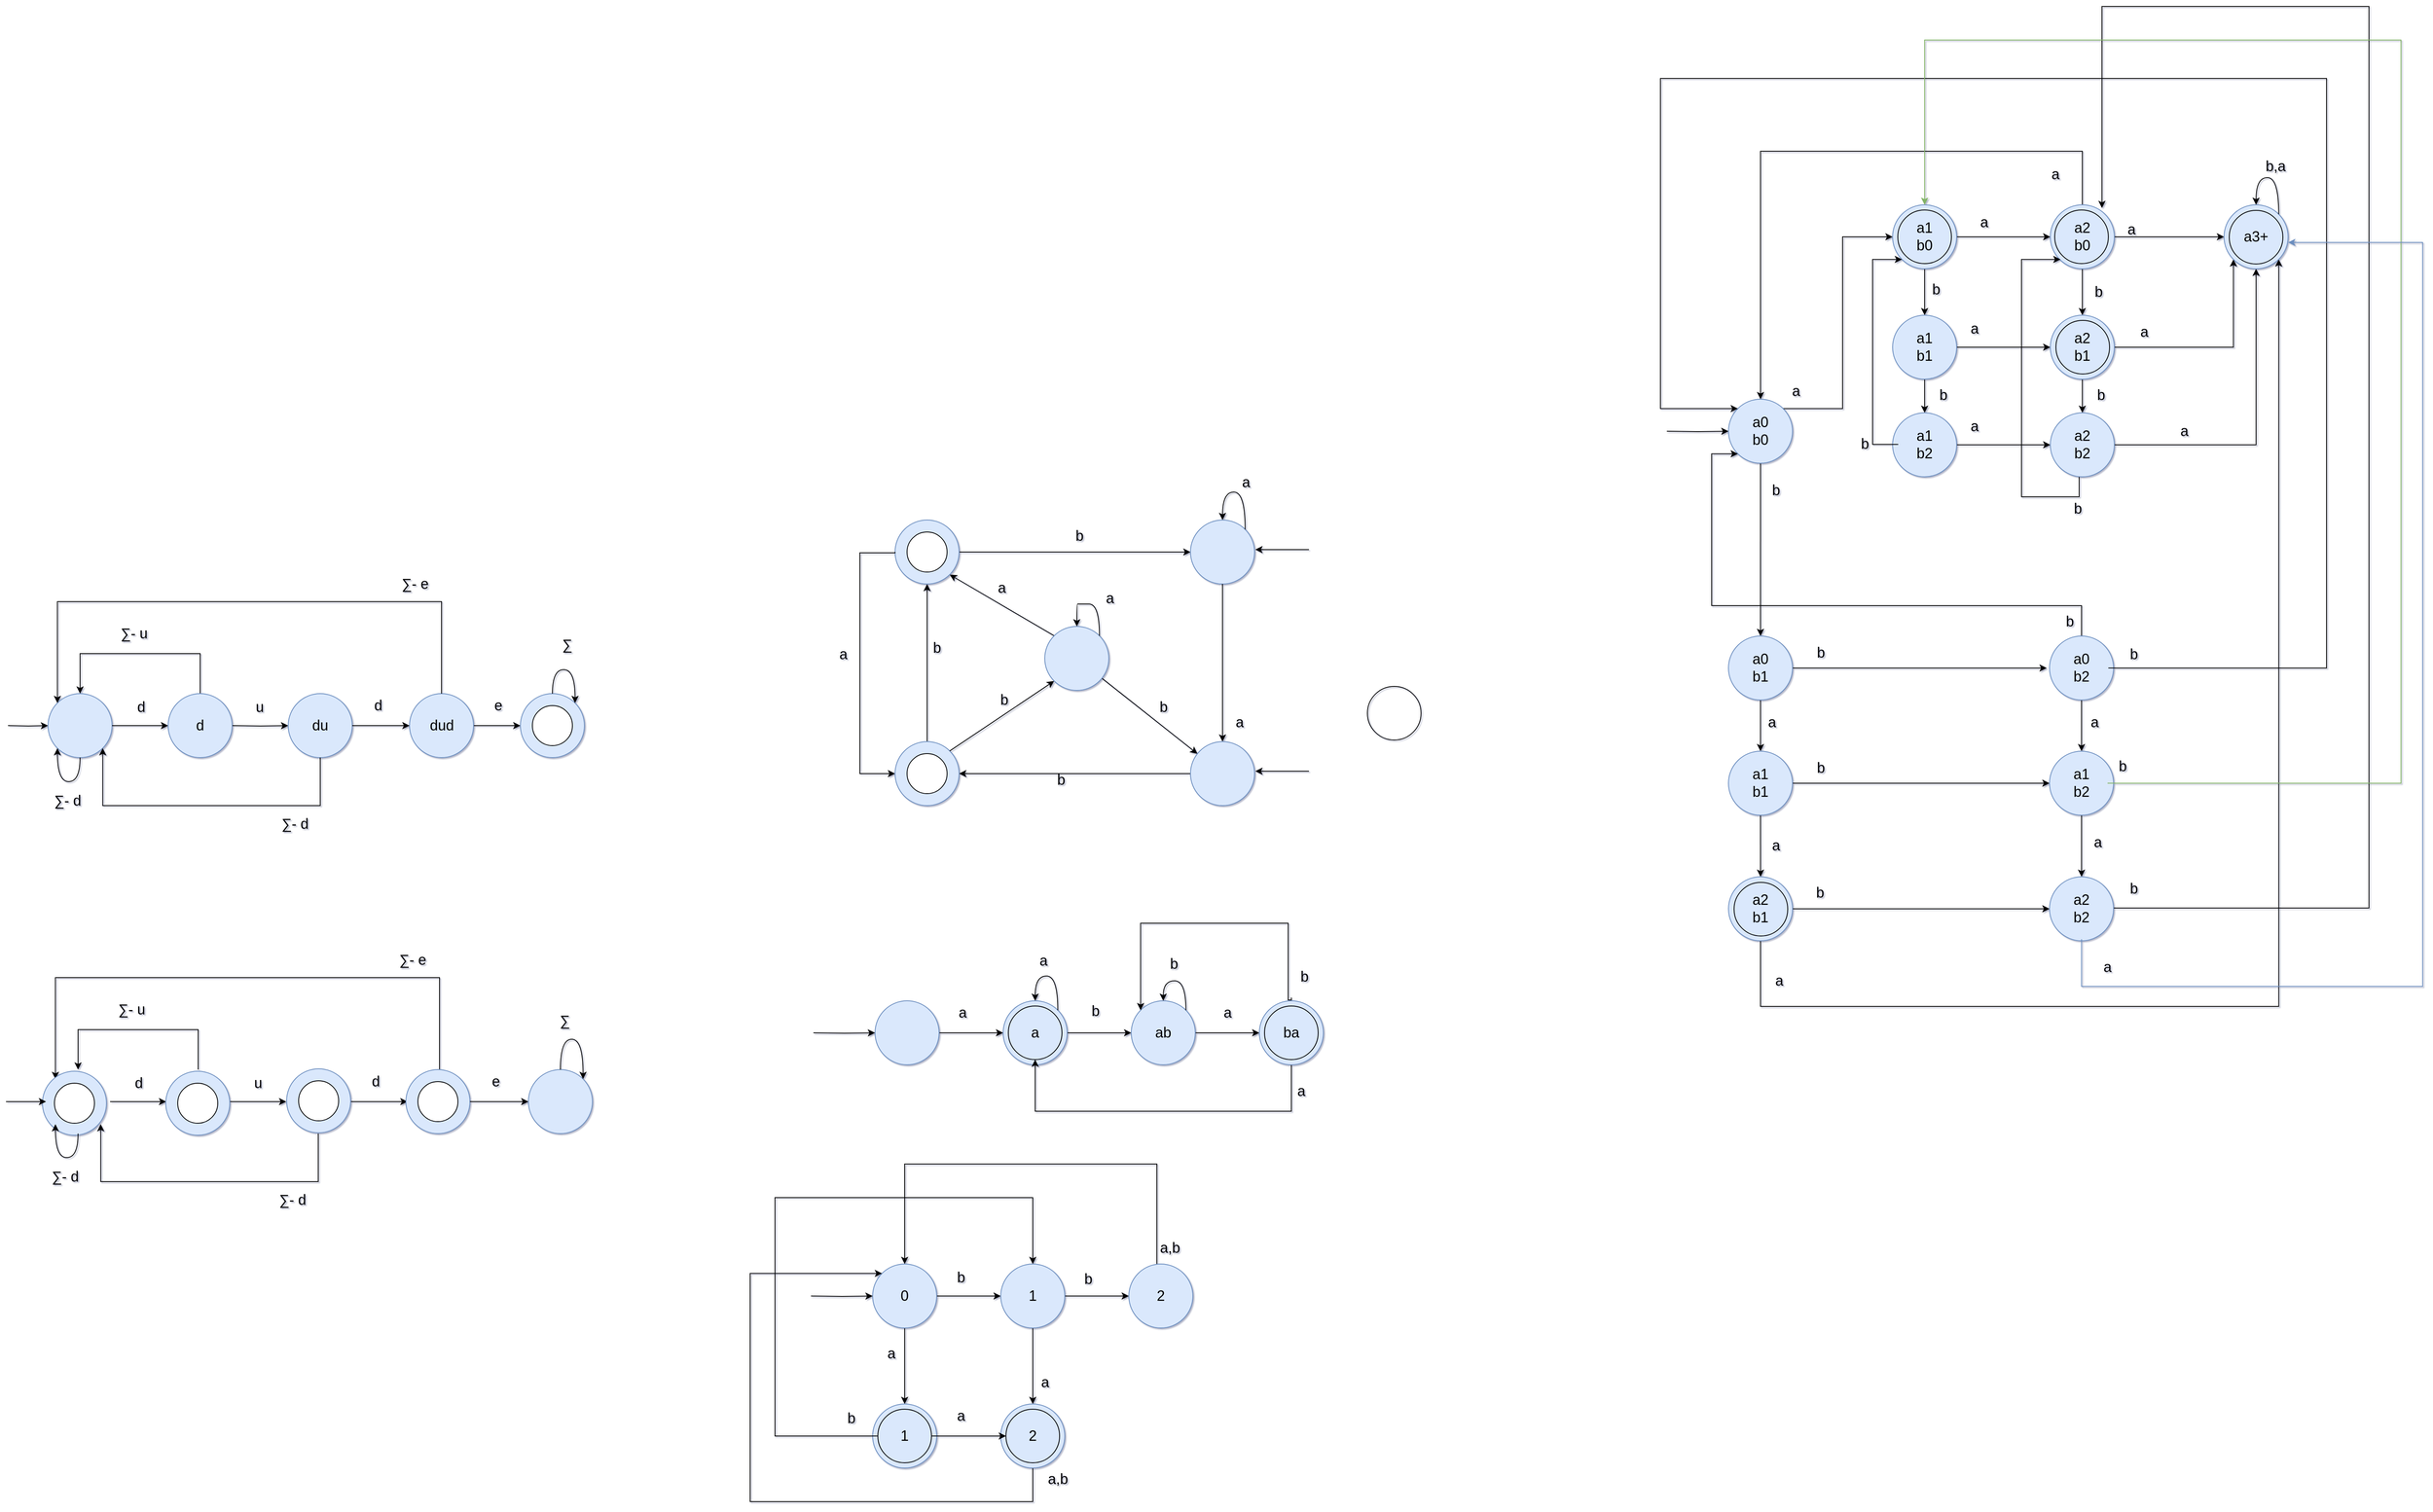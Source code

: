 <mxfile version="24.0.6" type="github">
  <diagram id="prtHgNgQTEPvFCAcTncT" name="Page-1">
    <mxGraphModel dx="954" dy="2081" grid="0" gridSize="15" guides="1" tooltips="1" connect="1" arrows="1" fold="1" page="0" pageScale="1" pageWidth="827" pageHeight="1169" math="0" shadow="1">
      <root>
        <mxCell id="0" />
        <mxCell id="1" parent="0" />
        <mxCell id="mm9sd67sM0A_G5Sb0UkS-7" style="edgeStyle=orthogonalEdgeStyle;rounded=0;orthogonalLoop=1;jettySize=auto;html=1;entryX=0;entryY=0.5;entryDx=0;entryDy=0;fontSize=18;" parent="1" target="mm9sd67sM0A_G5Sb0UkS-6" edge="1">
          <mxGeometry relative="1" as="geometry">
            <mxPoint x="64" y="361" as="targetPoint" />
            <mxPoint x="54" y="361" as="sourcePoint" />
          </mxGeometry>
        </mxCell>
        <mxCell id="mm9sd67sM0A_G5Sb0UkS-6" value="" style="ellipse;whiteSpace=wrap;html=1;aspect=fixed;hachureGap=4;fillColor=#dae8fc;strokeColor=#6c8ebf;rounded=0;fontSize=18;" parent="1" vertex="1">
          <mxGeometry x="104" y="321" width="80" height="80" as="geometry" />
        </mxCell>
        <mxCell id="mm9sd67sM0A_G5Sb0UkS-9" style="edgeStyle=orthogonalEdgeStyle;rounded=0;orthogonalLoop=1;jettySize=auto;html=1;exitX=1;exitY=0.5;exitDx=0;exitDy=0;entryX=0;entryY=0.5;entryDx=0;entryDy=0;fontSize=18;" parent="1" source="mm9sd67sM0A_G5Sb0UkS-6" target="mm9sd67sM0A_G5Sb0UkS-8" edge="1">
          <mxGeometry relative="1" as="geometry" />
        </mxCell>
        <mxCell id="mm9sd67sM0A_G5Sb0UkS-20" style="edgeStyle=orthogonalEdgeStyle;rounded=0;orthogonalLoop=1;jettySize=auto;html=1;exitX=1;exitY=0.5;exitDx=0;exitDy=0;entryX=0;entryY=0.5;entryDx=0;entryDy=0;fontSize=18;" parent="1" target="mm9sd67sM0A_G5Sb0UkS-22" edge="1">
          <mxGeometry relative="1" as="geometry">
            <mxPoint x="334" y="361" as="sourcePoint" />
          </mxGeometry>
        </mxCell>
        <mxCell id="mm9sd67sM0A_G5Sb0UkS-21" value="" style="group;fontSize=18;" parent="1" vertex="1" connectable="0">
          <mxGeometry x="404" y="321" width="80" height="80" as="geometry" />
        </mxCell>
        <mxCell id="mm9sd67sM0A_G5Sb0UkS-22" value="du" style="ellipse;whiteSpace=wrap;html=1;aspect=fixed;hachureGap=4;fillColor=#dae8fc;strokeColor=#6c8ebf;rounded=0;fontSize=18;" parent="mm9sd67sM0A_G5Sb0UkS-21" vertex="1">
          <mxGeometry width="80" height="80" as="geometry" />
        </mxCell>
        <mxCell id="mm9sd67sM0A_G5Sb0UkS-23" value="u" style="text;html=1;align=center;verticalAlign=middle;resizable=0;points=[];autosize=1;strokeColor=none;fillColor=none;fontSize=18;" parent="1" vertex="1">
          <mxGeometry x="345.5" y="315" width="45" height="45" as="geometry" />
        </mxCell>
        <mxCell id="mm9sd67sM0A_G5Sb0UkS-24" value="" style="group;fontSize=18;" parent="1" vertex="1" connectable="0">
          <mxGeometry x="555.5" y="321" width="80" height="80" as="geometry" />
        </mxCell>
        <mxCell id="mm9sd67sM0A_G5Sb0UkS-31" style="edgeStyle=orthogonalEdgeStyle;rounded=0;orthogonalLoop=1;jettySize=auto;html=1;exitX=1;exitY=0.5;exitDx=0;exitDy=0;fontSize=18;" parent="mm9sd67sM0A_G5Sb0UkS-24" source="mm9sd67sM0A_G5Sb0UkS-25" edge="1">
          <mxGeometry relative="1" as="geometry">
            <mxPoint x="138.5" y="40" as="targetPoint" />
          </mxGeometry>
        </mxCell>
        <mxCell id="mm9sd67sM0A_G5Sb0UkS-25" value="dud" style="ellipse;whiteSpace=wrap;html=1;aspect=fixed;hachureGap=4;fillColor=#dae8fc;strokeColor=#6c8ebf;rounded=0;fontSize=18;" parent="mm9sd67sM0A_G5Sb0UkS-24" vertex="1">
          <mxGeometry width="80" height="80" as="geometry" />
        </mxCell>
        <mxCell id="mm9sd67sM0A_G5Sb0UkS-27" style="edgeStyle=orthogonalEdgeStyle;rounded=0;orthogonalLoop=1;jettySize=auto;html=1;exitX=1;exitY=0.5;exitDx=0;exitDy=0;entryX=0;entryY=0.5;entryDx=0;entryDy=0;fontSize=18;" parent="1" source="mm9sd67sM0A_G5Sb0UkS-22" target="mm9sd67sM0A_G5Sb0UkS-25" edge="1">
          <mxGeometry relative="1" as="geometry" />
        </mxCell>
        <mxCell id="mm9sd67sM0A_G5Sb0UkS-28" value="d" style="text;html=1;align=center;verticalAlign=middle;resizable=0;points=[];autosize=1;strokeColor=none;fillColor=none;fontSize=18;" parent="1" vertex="1">
          <mxGeometry x="493" y="313" width="45" height="45" as="geometry" />
        </mxCell>
        <mxCell id="mm9sd67sM0A_G5Sb0UkS-32" value="e" style="text;html=1;align=center;verticalAlign=middle;resizable=0;points=[];autosize=1;strokeColor=none;fillColor=none;fontSize=18;" parent="1" vertex="1">
          <mxGeometry x="643" y="313" width="45" height="45" as="geometry" />
        </mxCell>
        <mxCell id="mm9sd67sM0A_G5Sb0UkS-35" value="" style="ellipse;whiteSpace=wrap;html=1;aspect=fixed;hachureGap=4;fillColor=#dae8fc;strokeColor=#6c8ebf;rounded=0;fontSize=18;" parent="1" vertex="1">
          <mxGeometry x="694" y="321" width="80" height="80" as="geometry" />
        </mxCell>
        <mxCell id="mm9sd67sM0A_G5Sb0UkS-36" value="" style="ellipse;whiteSpace=wrap;html=1;aspect=fixed;hachureGap=4;rounded=0;fontSize=18;" parent="1" vertex="1">
          <mxGeometry x="709" y="336" width="50" height="50" as="geometry" />
        </mxCell>
        <mxCell id="mm9sd67sM0A_G5Sb0UkS-37" style="edgeStyle=orthogonalEdgeStyle;rounded=0;orthogonalLoop=1;jettySize=auto;html=1;exitX=0.5;exitY=0;exitDx=0;exitDy=0;entryX=0.5;entryY=0;entryDx=0;entryDy=0;fontSize=18;" parent="1" source="mm9sd67sM0A_G5Sb0UkS-8" target="mm9sd67sM0A_G5Sb0UkS-6" edge="1">
          <mxGeometry relative="1" as="geometry">
            <Array as="points">
              <mxPoint x="294" y="271" />
              <mxPoint x="144" y="271" />
            </Array>
          </mxGeometry>
        </mxCell>
        <mxCell id="mm9sd67sM0A_G5Sb0UkS-38" style="edgeStyle=orthogonalEdgeStyle;rounded=0;orthogonalLoop=1;jettySize=auto;html=1;exitX=0.5;exitY=1;exitDx=0;exitDy=0;entryX=0;entryY=1;entryDx=0;entryDy=0;curved=1;fontSize=18;" parent="1" source="mm9sd67sM0A_G5Sb0UkS-6" target="mm9sd67sM0A_G5Sb0UkS-6" edge="1">
          <mxGeometry relative="1" as="geometry">
            <Array as="points">
              <mxPoint x="144" y="431" />
              <mxPoint x="116" y="431" />
            </Array>
          </mxGeometry>
        </mxCell>
        <mxCell id="mm9sd67sM0A_G5Sb0UkS-39" style="edgeStyle=orthogonalEdgeStyle;rounded=0;orthogonalLoop=1;jettySize=auto;html=1;exitX=0.5;exitY=0;exitDx=0;exitDy=0;entryX=1;entryY=0;entryDx=0;entryDy=0;curved=1;fontSize=18;" parent="1" source="mm9sd67sM0A_G5Sb0UkS-35" target="mm9sd67sM0A_G5Sb0UkS-35" edge="1">
          <mxGeometry relative="1" as="geometry">
            <Array as="points">
              <mxPoint x="734" y="291" />
              <mxPoint x="762" y="291" />
            </Array>
          </mxGeometry>
        </mxCell>
        <mxCell id="mm9sd67sM0A_G5Sb0UkS-40" value="∑" style="text;html=1;align=center;verticalAlign=middle;resizable=0;points=[];autosize=1;strokeColor=none;fillColor=none;fontSize=18;" parent="1" vertex="1">
          <mxGeometry x="729" y="237" width="45" height="45" as="geometry" />
        </mxCell>
        <mxCell id="mm9sd67sM0A_G5Sb0UkS-42" value="∑- u" style="text;html=1;align=center;verticalAlign=middle;resizable=0;points=[];autosize=1;strokeColor=none;fillColor=none;strokeWidth=1;fontSize=18;" parent="1" vertex="1">
          <mxGeometry x="173" y="223" width="75" height="45" as="geometry" />
        </mxCell>
        <mxCell id="mm9sd67sM0A_G5Sb0UkS-11" value="" style="group;fontSize=18;" parent="1" vertex="1" connectable="0">
          <mxGeometry x="254" y="321" width="80" height="80" as="geometry" />
        </mxCell>
        <mxCell id="mm9sd67sM0A_G5Sb0UkS-8" value="d" style="ellipse;whiteSpace=wrap;html=1;aspect=fixed;hachureGap=4;fillColor=#dae8fc;strokeColor=#6c8ebf;rounded=0;fontSize=18;" parent="mm9sd67sM0A_G5Sb0UkS-11" vertex="1">
          <mxGeometry width="80" height="80" as="geometry" />
        </mxCell>
        <mxCell id="mm9sd67sM0A_G5Sb0UkS-14" value="d" style="text;html=1;align=center;verticalAlign=middle;resizable=0;points=[];autosize=1;strokeColor=none;fillColor=none;fontSize=18;" parent="1" vertex="1">
          <mxGeometry x="197" y="315" width="45" height="45" as="geometry" />
        </mxCell>
        <mxCell id="mm9sd67sM0A_G5Sb0UkS-44" value="∑- d" style="text;html=1;align=center;verticalAlign=middle;resizable=0;points=[];autosize=1;strokeColor=none;fillColor=none;fontSize=18;" parent="1" vertex="1">
          <mxGeometry x="90" y="432" width="75" height="45" as="geometry" />
        </mxCell>
        <mxCell id="M_DK1BdY7dgoIv5enWq1-1" style="edgeStyle=orthogonalEdgeStyle;rounded=0;orthogonalLoop=1;jettySize=auto;html=1;exitX=0.5;exitY=1;exitDx=0;exitDy=0;entryX=1;entryY=1;entryDx=0;entryDy=0;" parent="1" source="mm9sd67sM0A_G5Sb0UkS-22" target="mm9sd67sM0A_G5Sb0UkS-6" edge="1">
          <mxGeometry relative="1" as="geometry">
            <Array as="points">
              <mxPoint x="444" y="461" />
              <mxPoint x="172" y="461" />
            </Array>
          </mxGeometry>
        </mxCell>
        <mxCell id="M_DK1BdY7dgoIv5enWq1-2" value="∑- d" style="text;html=1;align=center;verticalAlign=middle;resizable=0;points=[];autosize=1;strokeColor=none;fillColor=none;fontSize=18;" parent="1" vertex="1">
          <mxGeometry x="374" y="461" width="75" height="45" as="geometry" />
        </mxCell>
        <mxCell id="M_DK1BdY7dgoIv5enWq1-3" style="edgeStyle=orthogonalEdgeStyle;rounded=0;orthogonalLoop=1;jettySize=auto;html=1;exitX=0.5;exitY=0;exitDx=0;exitDy=0;entryX=0;entryY=0;entryDx=0;entryDy=0;" parent="1" source="mm9sd67sM0A_G5Sb0UkS-25" target="mm9sd67sM0A_G5Sb0UkS-6" edge="1">
          <mxGeometry relative="1" as="geometry">
            <Array as="points">
              <mxPoint x="596" y="206" />
              <mxPoint x="116" y="206" />
            </Array>
          </mxGeometry>
        </mxCell>
        <mxCell id="M_DK1BdY7dgoIv5enWq1-4" value="∑- e" style="text;html=1;align=center;verticalAlign=middle;resizable=0;points=[];autosize=1;strokeColor=none;fillColor=none;fontSize=18;" parent="1" vertex="1">
          <mxGeometry x="524" y="161" width="75" height="45" as="geometry" />
        </mxCell>
        <mxCell id="M_DK1BdY7dgoIv5enWq1-35" style="edgeStyle=orthogonalEdgeStyle;rounded=0;orthogonalLoop=1;jettySize=auto;html=1;exitX=1;exitY=0.5;exitDx=0;exitDy=0;entryX=0;entryY=0.5;entryDx=0;entryDy=0;fontSize=18;" parent="1" edge="1">
          <mxGeometry relative="1" as="geometry">
            <mxPoint x="181.5" y="831" as="sourcePoint" />
            <mxPoint x="251.5" y="831" as="targetPoint" />
          </mxGeometry>
        </mxCell>
        <mxCell id="M_DK1BdY7dgoIv5enWq1-36" style="edgeStyle=orthogonalEdgeStyle;rounded=0;orthogonalLoop=1;jettySize=auto;html=1;exitX=1;exitY=0.5;exitDx=0;exitDy=0;entryX=0;entryY=0.5;entryDx=0;entryDy=0;fontSize=18;" parent="1" edge="1">
          <mxGeometry relative="1" as="geometry">
            <mxPoint x="331.5" y="831" as="sourcePoint" />
            <mxPoint x="401.5" y="831" as="targetPoint" />
          </mxGeometry>
        </mxCell>
        <mxCell id="M_DK1BdY7dgoIv5enWq1-39" value="u" style="text;html=1;align=center;verticalAlign=middle;resizable=0;points=[];autosize=1;strokeColor=none;fillColor=none;fontSize=18;" parent="1" vertex="1">
          <mxGeometry x="343" y="785" width="45" height="45" as="geometry" />
        </mxCell>
        <mxCell id="M_DK1BdY7dgoIv5enWq1-43" style="edgeStyle=orthogonalEdgeStyle;rounded=0;orthogonalLoop=1;jettySize=auto;html=1;exitX=1;exitY=0.5;exitDx=0;exitDy=0;entryX=0;entryY=0.5;entryDx=0;entryDy=0;fontSize=18;" parent="1" edge="1">
          <mxGeometry relative="1" as="geometry">
            <mxPoint x="481.5" y="831" as="sourcePoint" />
            <mxPoint x="553" y="831" as="targetPoint" />
          </mxGeometry>
        </mxCell>
        <mxCell id="M_DK1BdY7dgoIv5enWq1-44" value="d" style="text;html=1;align=center;verticalAlign=middle;resizable=0;points=[];autosize=1;strokeColor=none;fillColor=none;fontSize=18;" parent="1" vertex="1">
          <mxGeometry x="490.5" y="783" width="45" height="45" as="geometry" />
        </mxCell>
        <mxCell id="M_DK1BdY7dgoIv5enWq1-45" value="e" style="text;html=1;align=center;verticalAlign=middle;resizable=0;points=[];autosize=1;strokeColor=none;fillColor=none;fontSize=18;" parent="1" vertex="1">
          <mxGeometry x="640.5" y="783" width="45" height="45" as="geometry" />
        </mxCell>
        <mxCell id="M_DK1BdY7dgoIv5enWq1-48" style="edgeStyle=orthogonalEdgeStyle;rounded=0;orthogonalLoop=1;jettySize=auto;html=1;exitX=0.5;exitY=0;exitDx=0;exitDy=0;entryX=0.5;entryY=0;entryDx=0;entryDy=0;fontSize=18;" parent="1" edge="1">
          <mxGeometry relative="1" as="geometry">
            <Array as="points">
              <mxPoint x="291.5" y="741" />
              <mxPoint x="141.5" y="741" />
            </Array>
            <mxPoint x="291.5" y="791" as="sourcePoint" />
            <mxPoint x="141.5" y="791" as="targetPoint" />
          </mxGeometry>
        </mxCell>
        <mxCell id="M_DK1BdY7dgoIv5enWq1-51" value="∑" style="text;html=1;align=center;verticalAlign=middle;resizable=0;points=[];autosize=1;strokeColor=none;fillColor=none;fontSize=18;" parent="1" vertex="1">
          <mxGeometry x="726.5" y="707" width="45" height="45" as="geometry" />
        </mxCell>
        <mxCell id="M_DK1BdY7dgoIv5enWq1-52" value="∑- u" style="text;html=1;align=center;verticalAlign=middle;resizable=0;points=[];autosize=1;strokeColor=none;fillColor=none;strokeWidth=1;fontSize=18;" parent="1" vertex="1">
          <mxGeometry x="170.5" y="693" width="75" height="45" as="geometry" />
        </mxCell>
        <mxCell id="M_DK1BdY7dgoIv5enWq1-55" value="d" style="text;html=1;align=center;verticalAlign=middle;resizable=0;points=[];autosize=1;strokeColor=none;fillColor=none;fontSize=18;" parent="1" vertex="1">
          <mxGeometry x="194.5" y="785" width="45" height="45" as="geometry" />
        </mxCell>
        <mxCell id="M_DK1BdY7dgoIv5enWq1-56" value="∑- d" style="text;html=1;align=center;verticalAlign=middle;resizable=0;points=[];autosize=1;strokeColor=none;fillColor=none;fontSize=18;" parent="1" vertex="1">
          <mxGeometry x="87.5" y="902" width="75" height="45" as="geometry" />
        </mxCell>
        <mxCell id="M_DK1BdY7dgoIv5enWq1-57" style="edgeStyle=orthogonalEdgeStyle;rounded=0;orthogonalLoop=1;jettySize=auto;html=1;exitX=0.5;exitY=1;exitDx=0;exitDy=0;entryX=1;entryY=1;entryDx=0;entryDy=0;" parent="1" edge="1">
          <mxGeometry relative="1" as="geometry">
            <Array as="points">
              <mxPoint x="441.5" y="931" />
              <mxPoint x="169.5" y="931" />
            </Array>
            <mxPoint x="441.5" y="871" as="sourcePoint" />
            <mxPoint x="169.784" y="859.284" as="targetPoint" />
          </mxGeometry>
        </mxCell>
        <mxCell id="M_DK1BdY7dgoIv5enWq1-58" value="∑- d" style="text;html=1;align=center;verticalAlign=middle;resizable=0;points=[];autosize=1;strokeColor=none;fillColor=none;fontSize=18;" parent="1" vertex="1">
          <mxGeometry x="371.5" y="931" width="75" height="45" as="geometry" />
        </mxCell>
        <mxCell id="M_DK1BdY7dgoIv5enWq1-59" style="edgeStyle=orthogonalEdgeStyle;rounded=0;orthogonalLoop=1;jettySize=auto;html=1;exitX=0.5;exitY=0;exitDx=0;exitDy=0;entryX=0;entryY=0;entryDx=0;entryDy=0;" parent="1" edge="1">
          <mxGeometry relative="1" as="geometry">
            <Array as="points">
              <mxPoint x="593.5" y="676" />
              <mxPoint x="113.5" y="676" />
            </Array>
            <mxPoint x="593" y="791" as="sourcePoint" />
            <mxPoint x="113.216" y="802.716" as="targetPoint" />
          </mxGeometry>
        </mxCell>
        <mxCell id="M_DK1BdY7dgoIv5enWq1-60" value="∑- e" style="text;html=1;align=center;verticalAlign=middle;resizable=0;points=[];autosize=1;strokeColor=none;fillColor=none;fontSize=18;" parent="1" vertex="1">
          <mxGeometry x="521.5" y="631" width="75" height="45" as="geometry" />
        </mxCell>
        <mxCell id="M_DK1BdY7dgoIv5enWq1-65" value="" style="group" parent="1" vertex="1" connectable="0">
          <mxGeometry x="551" y="791" width="80" height="80" as="geometry" />
        </mxCell>
        <mxCell id="M_DK1BdY7dgoIv5enWq1-66" value="" style="ellipse;whiteSpace=wrap;html=1;aspect=fixed;hachureGap=4;fillColor=#dae8fc;strokeColor=#6c8ebf;rounded=0;fontSize=18;" parent="M_DK1BdY7dgoIv5enWq1-65" vertex="1">
          <mxGeometry width="80" height="80" as="geometry" />
        </mxCell>
        <mxCell id="M_DK1BdY7dgoIv5enWq1-67" value="" style="ellipse;whiteSpace=wrap;html=1;aspect=fixed;hachureGap=4;rounded=0;fontSize=18;" parent="M_DK1BdY7dgoIv5enWq1-65" vertex="1">
          <mxGeometry x="15" y="15" width="50" height="50" as="geometry" />
        </mxCell>
        <mxCell id="M_DK1BdY7dgoIv5enWq1-69" value="" style="group" parent="1" vertex="1" connectable="0">
          <mxGeometry x="402" y="790" width="80" height="80" as="geometry" />
        </mxCell>
        <mxCell id="M_DK1BdY7dgoIv5enWq1-70" value="" style="ellipse;whiteSpace=wrap;html=1;aspect=fixed;hachureGap=4;fillColor=#dae8fc;strokeColor=#6c8ebf;rounded=0;fontSize=18;" parent="M_DK1BdY7dgoIv5enWq1-69" vertex="1">
          <mxGeometry width="80" height="80" as="geometry" />
        </mxCell>
        <mxCell id="M_DK1BdY7dgoIv5enWq1-71" value="" style="ellipse;whiteSpace=wrap;html=1;aspect=fixed;hachureGap=4;rounded=0;fontSize=18;" parent="M_DK1BdY7dgoIv5enWq1-69" vertex="1">
          <mxGeometry x="15" y="15" width="50" height="50" as="geometry" />
        </mxCell>
        <mxCell id="M_DK1BdY7dgoIv5enWq1-72" value="" style="group" parent="1" vertex="1" connectable="0">
          <mxGeometry x="251" y="793" width="80" height="80" as="geometry" />
        </mxCell>
        <mxCell id="M_DK1BdY7dgoIv5enWq1-73" value="" style="ellipse;whiteSpace=wrap;html=1;aspect=fixed;hachureGap=4;fillColor=#dae8fc;strokeColor=#6c8ebf;rounded=0;fontSize=18;" parent="M_DK1BdY7dgoIv5enWq1-72" vertex="1">
          <mxGeometry width="80" height="80" as="geometry" />
        </mxCell>
        <mxCell id="M_DK1BdY7dgoIv5enWq1-74" value="" style="ellipse;whiteSpace=wrap;html=1;aspect=fixed;hachureGap=4;rounded=0;fontSize=18;" parent="M_DK1BdY7dgoIv5enWq1-72" vertex="1">
          <mxGeometry x="15" y="15" width="50" height="50" as="geometry" />
        </mxCell>
        <mxCell id="M_DK1BdY7dgoIv5enWq1-75" value="" style="group" parent="1" vertex="1" connectable="0">
          <mxGeometry x="97" y="793" width="80" height="80" as="geometry" />
        </mxCell>
        <mxCell id="M_DK1BdY7dgoIv5enWq1-76" value="" style="ellipse;whiteSpace=wrap;html=1;aspect=fixed;hachureGap=4;fillColor=#dae8fc;strokeColor=#6c8ebf;rounded=0;fontSize=18;" parent="M_DK1BdY7dgoIv5enWq1-75" vertex="1">
          <mxGeometry width="80" height="80" as="geometry" />
        </mxCell>
        <mxCell id="M_DK1BdY7dgoIv5enWq1-77" value="" style="ellipse;whiteSpace=wrap;html=1;aspect=fixed;hachureGap=4;rounded=0;fontSize=18;" parent="M_DK1BdY7dgoIv5enWq1-75" vertex="1">
          <mxGeometry x="15" y="15" width="50" height="50" as="geometry" />
        </mxCell>
        <mxCell id="M_DK1BdY7dgoIv5enWq1-49" style="edgeStyle=orthogonalEdgeStyle;rounded=0;orthogonalLoop=1;jettySize=auto;html=1;exitX=0.5;exitY=1;exitDx=0;exitDy=0;entryX=0;entryY=1;entryDx=0;entryDy=0;curved=1;fontSize=18;" parent="1" edge="1">
          <mxGeometry relative="1" as="geometry">
            <Array as="points">
              <mxPoint x="141.5" y="901" />
              <mxPoint x="113.5" y="901" />
            </Array>
            <mxPoint x="141.5" y="871" as="sourcePoint" />
            <mxPoint x="113.216" y="859.284" as="targetPoint" />
          </mxGeometry>
        </mxCell>
        <mxCell id="M_DK1BdY7dgoIv5enWq1-33" style="edgeStyle=orthogonalEdgeStyle;rounded=0;orthogonalLoop=1;jettySize=auto;html=1;entryX=0;entryY=0.5;entryDx=0;entryDy=0;fontSize=18;" parent="1" edge="1">
          <mxGeometry relative="1" as="geometry">
            <mxPoint x="101.5" y="831" as="targetPoint" />
            <mxPoint x="51.5" y="831" as="sourcePoint" />
          </mxGeometry>
        </mxCell>
        <mxCell id="M_DK1BdY7dgoIv5enWq1-78" value="" style="ellipse;whiteSpace=wrap;html=1;aspect=fixed;hachureGap=4;fillColor=#dae8fc;strokeColor=#6c8ebf;rounded=0;fontSize=18;" parent="1" vertex="1">
          <mxGeometry x="704" y="791" width="80" height="80" as="geometry" />
        </mxCell>
        <mxCell id="M_DK1BdY7dgoIv5enWq1-79" style="edgeStyle=orthogonalEdgeStyle;rounded=0;orthogonalLoop=1;jettySize=auto;html=1;exitX=1;exitY=0.5;exitDx=0;exitDy=0;entryX=0;entryY=0.5;entryDx=0;entryDy=0;" parent="1" source="M_DK1BdY7dgoIv5enWq1-66" target="M_DK1BdY7dgoIv5enWq1-78" edge="1">
          <mxGeometry relative="1" as="geometry" />
        </mxCell>
        <mxCell id="M_DK1BdY7dgoIv5enWq1-80" style="edgeStyle=orthogonalEdgeStyle;rounded=0;orthogonalLoop=1;jettySize=auto;html=1;exitX=0.5;exitY=0;exitDx=0;exitDy=0;entryX=1;entryY=0;entryDx=0;entryDy=0;curved=1;" parent="1" source="M_DK1BdY7dgoIv5enWq1-78" target="M_DK1BdY7dgoIv5enWq1-78" edge="1">
          <mxGeometry relative="1" as="geometry">
            <Array as="points">
              <mxPoint x="744" y="753" />
              <mxPoint x="772" y="753" />
            </Array>
          </mxGeometry>
        </mxCell>
        <mxCell id="d25zeLT_CCKNkkWwXjsE-8" value="" style="edgeStyle=orthogonalEdgeStyle;rounded=0;orthogonalLoop=1;jettySize=auto;html=1;exitX=1;exitY=0.5;exitDx=0;exitDy=0;" parent="1" source="d25zeLT_CCKNkkWwXjsE-9" target="d25zeLT_CCKNkkWwXjsE-2" edge="1">
          <mxGeometry relative="1" as="geometry">
            <mxPoint x="1451" y="144" as="sourcePoint" />
          </mxGeometry>
        </mxCell>
        <mxCell id="d25zeLT_CCKNkkWwXjsE-2" value="" style="ellipse;whiteSpace=wrap;html=1;aspect=fixed;hachureGap=4;fillColor=#dae8fc;strokeColor=#6c8ebf;rounded=0;fontSize=18;" parent="1" vertex="1">
          <mxGeometry x="1531" y="104" width="80" height="80" as="geometry" />
        </mxCell>
        <mxCell id="d25zeLT_CCKNkkWwXjsE-6" style="edgeStyle=orthogonalEdgeStyle;rounded=0;orthogonalLoop=1;jettySize=auto;html=1;fontSize=18;" parent="1" edge="1">
          <mxGeometry relative="1" as="geometry">
            <mxPoint x="1612" y="141" as="targetPoint" />
            <mxPoint x="1679" y="141" as="sourcePoint" />
          </mxGeometry>
        </mxCell>
        <mxCell id="d25zeLT_CCKNkkWwXjsE-21" style="rounded=0;orthogonalLoop=1;jettySize=auto;html=1;exitX=0;exitY=0;exitDx=0;exitDy=0;entryX=1;entryY=1;entryDx=0;entryDy=0;" parent="1" source="d25zeLT_CCKNkkWwXjsE-17" target="d25zeLT_CCKNkkWwXjsE-9" edge="1">
          <mxGeometry relative="1" as="geometry" />
        </mxCell>
        <mxCell id="d25zeLT_CCKNkkWwXjsE-27" style="edgeStyle=orthogonalEdgeStyle;rounded=0;orthogonalLoop=1;jettySize=auto;html=1;exitX=0.5;exitY=0;exitDx=0;exitDy=0;" parent="1" source="d25zeLT_CCKNkkWwXjsE-14" target="d25zeLT_CCKNkkWwXjsE-9" edge="1">
          <mxGeometry relative="1" as="geometry" />
        </mxCell>
        <mxCell id="d25zeLT_CCKNkkWwXjsE-9" value="" style="ellipse;whiteSpace=wrap;html=1;aspect=fixed;hachureGap=4;fillColor=#dae8fc;strokeColor=#6c8ebf;rounded=0;fontSize=18;" parent="1" vertex="1">
          <mxGeometry x="1162" y="104" width="80" height="80" as="geometry" />
        </mxCell>
        <mxCell id="d25zeLT_CCKNkkWwXjsE-10" value="" style="ellipse;whiteSpace=wrap;html=1;aspect=fixed;hachureGap=4;rounded=0;fontSize=18;" parent="1" vertex="1">
          <mxGeometry x="1177" y="119" width="50" height="50" as="geometry" />
        </mxCell>
        <mxCell id="d25zeLT_CCKNkkWwXjsE-18" value="" style="rounded=0;orthogonalLoop=1;jettySize=auto;html=1;" parent="1" source="d25zeLT_CCKNkkWwXjsE-17" target="d25zeLT_CCKNkkWwXjsE-12" edge="1">
          <mxGeometry relative="1" as="geometry" />
        </mxCell>
        <mxCell id="d25zeLT_CCKNkkWwXjsE-23" style="edgeStyle=orthogonalEdgeStyle;rounded=0;orthogonalLoop=1;jettySize=auto;html=1;" parent="1" source="d25zeLT_CCKNkkWwXjsE-2" target="d25zeLT_CCKNkkWwXjsE-12" edge="1">
          <mxGeometry relative="1" as="geometry" />
        </mxCell>
        <mxCell id="d25zeLT_CCKNkkWwXjsE-43" style="edgeStyle=orthogonalEdgeStyle;rounded=0;orthogonalLoop=1;jettySize=auto;html=1;fontFamily=Helvetica;fontSize=18;fontColor=default;" parent="1" source="d25zeLT_CCKNkkWwXjsE-12" target="d25zeLT_CCKNkkWwXjsE-14" edge="1">
          <mxGeometry relative="1" as="geometry" />
        </mxCell>
        <mxCell id="d25zeLT_CCKNkkWwXjsE-12" value="" style="ellipse;whiteSpace=wrap;html=1;aspect=fixed;hachureGap=4;fillColor=#dae8fc;strokeColor=#6c8ebf;rounded=0;fontSize=18;" parent="1" vertex="1">
          <mxGeometry x="1531" y="381" width="80" height="80" as="geometry" />
        </mxCell>
        <mxCell id="d25zeLT_CCKNkkWwXjsE-13" style="edgeStyle=orthogonalEdgeStyle;rounded=0;orthogonalLoop=1;jettySize=auto;html=1;fontSize=18;" parent="1" edge="1">
          <mxGeometry relative="1" as="geometry">
            <mxPoint x="1612" y="418" as="targetPoint" />
            <mxPoint x="1679" y="418" as="sourcePoint" />
          </mxGeometry>
        </mxCell>
        <mxCell id="d25zeLT_CCKNkkWwXjsE-28" style="edgeStyle=orthogonalEdgeStyle;rounded=0;orthogonalLoop=1;jettySize=auto;html=1;exitX=0;exitY=0.5;exitDx=0;exitDy=0;" parent="1" source="d25zeLT_CCKNkkWwXjsE-9" target="d25zeLT_CCKNkkWwXjsE-14" edge="1">
          <mxGeometry relative="1" as="geometry">
            <Array as="points">
              <mxPoint x="1118" y="145" />
              <mxPoint x="1118" y="421" />
            </Array>
          </mxGeometry>
        </mxCell>
        <mxCell id="d25zeLT_CCKNkkWwXjsE-14" value="" style="ellipse;whiteSpace=wrap;html=1;aspect=fixed;hachureGap=4;fillColor=#dae8fc;strokeColor=#6c8ebf;rounded=0;fontSize=18;" parent="1" vertex="1">
          <mxGeometry x="1162" y="381" width="80" height="80" as="geometry" />
        </mxCell>
        <mxCell id="d25zeLT_CCKNkkWwXjsE-15" value="" style="ellipse;whiteSpace=wrap;html=1;aspect=fixed;hachureGap=4;rounded=0;fontSize=18;" parent="1" vertex="1">
          <mxGeometry x="1177" y="396" width="50" height="50" as="geometry" />
        </mxCell>
        <mxCell id="d25zeLT_CCKNkkWwXjsE-22" style="rounded=0;orthogonalLoop=1;jettySize=auto;html=1;exitX=1;exitY=0;exitDx=0;exitDy=0;entryX=0;entryY=1;entryDx=0;entryDy=0;" parent="1" source="d25zeLT_CCKNkkWwXjsE-14" target="d25zeLT_CCKNkkWwXjsE-17" edge="1">
          <mxGeometry relative="1" as="geometry" />
        </mxCell>
        <mxCell id="d25zeLT_CCKNkkWwXjsE-17" value="" style="ellipse;whiteSpace=wrap;html=1;aspect=fixed;hachureGap=4;fillColor=#dae8fc;strokeColor=#6c8ebf;rounded=0;fontSize=18;" parent="1" vertex="1">
          <mxGeometry x="1349" y="237" width="80" height="80" as="geometry" />
        </mxCell>
        <mxCell id="d25zeLT_CCKNkkWwXjsE-19" style="edgeStyle=orthogonalEdgeStyle;rounded=0;orthogonalLoop=1;jettySize=auto;html=1;exitX=1;exitY=0;exitDx=0;exitDy=0;entryX=0.5;entryY=0;entryDx=0;entryDy=0;curved=1;" parent="1" source="d25zeLT_CCKNkkWwXjsE-17" target="d25zeLT_CCKNkkWwXjsE-17" edge="1">
          <mxGeometry relative="1" as="geometry">
            <Array as="points">
              <mxPoint x="1391" y="209" />
              <mxPoint x="1363" y="209" />
            </Array>
          </mxGeometry>
        </mxCell>
        <mxCell id="d25zeLT_CCKNkkWwXjsE-24" style="edgeStyle=orthogonalEdgeStyle;rounded=0;orthogonalLoop=1;jettySize=auto;html=1;exitX=1;exitY=0;exitDx=0;exitDy=0;entryX=0.5;entryY=0;entryDx=0;entryDy=0;curved=1;" parent="1" source="d25zeLT_CCKNkkWwXjsE-2" target="d25zeLT_CCKNkkWwXjsE-2" edge="1">
          <mxGeometry relative="1" as="geometry">
            <Array as="points">
              <mxPoint x="1599" y="69" />
              <mxPoint x="1571" y="69" />
            </Array>
          </mxGeometry>
        </mxCell>
        <mxCell id="d25zeLT_CCKNkkWwXjsE-32" value="&lt;h2&gt;&lt;span style=&quot;font-weight: normal;&quot;&gt;b&lt;/span&gt;&lt;/h2&gt;" style="text;html=1;align=center;verticalAlign=middle;resizable=0;points=[];autosize=1;strokeColor=none;fillColor=none;fontFamily=Helvetica;fontSize=12;fontColor=default;" parent="1" vertex="1">
          <mxGeometry x="1483" y="306" width="28" height="63" as="geometry" />
        </mxCell>
        <mxCell id="d25zeLT_CCKNkkWwXjsE-33" value="a" style="text;html=1;align=center;verticalAlign=middle;resizable=0;points=[];autosize=1;strokeColor=none;fillColor=none;fontFamily=Helvetica;fontSize=18;fontColor=default;" parent="1" vertex="1">
          <mxGeometry x="1416" y="185" width="28" height="34" as="geometry" />
        </mxCell>
        <mxCell id="d25zeLT_CCKNkkWwXjsE-34" value="a" style="text;html=1;align=center;verticalAlign=middle;resizable=0;points=[];autosize=1;strokeColor=none;fillColor=none;fontFamily=Helvetica;fontSize=18;fontColor=default;" parent="1" vertex="1">
          <mxGeometry x="1578" y="340" width="28" height="34" as="geometry" />
        </mxCell>
        <mxCell id="d25zeLT_CCKNkkWwXjsE-35" value="a" style="text;html=1;align=center;verticalAlign=middle;resizable=0;points=[];autosize=1;strokeColor=none;fillColor=none;fontFamily=Helvetica;fontSize=18;fontColor=default;" parent="1" vertex="1">
          <mxGeometry x="1586" y="40" width="28" height="34" as="geometry" />
        </mxCell>
        <mxCell id="d25zeLT_CCKNkkWwXjsE-36" value="b" style="text;html=1;align=center;verticalAlign=middle;resizable=0;points=[];autosize=1;strokeColor=none;fillColor=none;fontFamily=Helvetica;fontSize=18;fontColor=default;" parent="1" vertex="1">
          <mxGeometry x="1378" y="107" width="28" height="34" as="geometry" />
        </mxCell>
        <mxCell id="d25zeLT_CCKNkkWwXjsE-37" value="a" style="text;html=1;align=center;verticalAlign=middle;resizable=0;points=[];autosize=1;strokeColor=none;fillColor=none;fontFamily=Helvetica;fontSize=18;fontColor=default;" parent="1" vertex="1">
          <mxGeometry x="1281" y="172" width="28" height="34" as="geometry" />
        </mxCell>
        <mxCell id="d25zeLT_CCKNkkWwXjsE-38" value="b" style="text;html=1;align=center;verticalAlign=middle;resizable=0;points=[];autosize=1;strokeColor=none;fillColor=none;fontFamily=Helvetica;fontSize=18;fontColor=default;" parent="1" vertex="1">
          <mxGeometry x="1284" y="312" width="28" height="34" as="geometry" />
        </mxCell>
        <mxCell id="d25zeLT_CCKNkkWwXjsE-39" value="b" style="text;html=1;align=center;verticalAlign=middle;resizable=0;points=[];autosize=1;strokeColor=none;fillColor=none;fontFamily=Helvetica;fontSize=18;fontColor=default;" parent="1" vertex="1">
          <mxGeometry x="1200" y="247" width="28" height="34" as="geometry" />
        </mxCell>
        <mxCell id="d25zeLT_CCKNkkWwXjsE-40" value="a" style="text;html=1;align=center;verticalAlign=middle;resizable=0;points=[];autosize=1;strokeColor=none;fillColor=none;fontFamily=Helvetica;fontSize=18;fontColor=default;" parent="1" vertex="1">
          <mxGeometry x="1083" y="255" width="28" height="34" as="geometry" />
        </mxCell>
        <mxCell id="d25zeLT_CCKNkkWwXjsE-41" value="b" style="text;html=1;align=center;verticalAlign=middle;resizable=0;points=[];autosize=1;strokeColor=none;fillColor=none;fontFamily=Helvetica;fontSize=18;fontColor=default;" parent="1" vertex="1">
          <mxGeometry x="1355" y="412" width="28" height="34" as="geometry" />
        </mxCell>
        <mxCell id="l0tlugJpZTA7hWs6nZKF-1" value="" style="edgeStyle=orthogonalEdgeStyle;rounded=0;orthogonalLoop=1;jettySize=auto;html=1;fontFamily=Helvetica;fontSize=18;fontColor=default;" edge="1" parent="1" source="l0tlugJpZTA7hWs6nZKF-3" target="l0tlugJpZTA7hWs6nZKF-13">
          <mxGeometry relative="1" as="geometry" />
        </mxCell>
        <mxCell id="l0tlugJpZTA7hWs6nZKF-2" style="edgeStyle=orthogonalEdgeStyle;rounded=0;orthogonalLoop=1;jettySize=auto;html=1;exitX=1;exitY=0;exitDx=0;exitDy=0;entryX=0;entryY=0.5;entryDx=0;entryDy=0;fontFamily=Helvetica;fontSize=18;fontColor=default;" edge="1" parent="1" source="l0tlugJpZTA7hWs6nZKF-3" target="l0tlugJpZTA7hWs6nZKF-7">
          <mxGeometry relative="1" as="geometry" />
        </mxCell>
        <mxCell id="l0tlugJpZTA7hWs6nZKF-3" value="&lt;div&gt;a0&lt;/div&gt;&lt;div&gt;b0&lt;/div&gt;" style="ellipse;whiteSpace=wrap;html=1;aspect=fixed;hachureGap=4;fillColor=#dae8fc;strokeColor=#6c8ebf;rounded=0;fontSize=18;" vertex="1" parent="1">
          <mxGeometry x="2203" y="-47" width="80" height="80" as="geometry" />
        </mxCell>
        <mxCell id="l0tlugJpZTA7hWs6nZKF-4" style="edgeStyle=orthogonalEdgeStyle;rounded=0;orthogonalLoop=1;jettySize=auto;html=1;fontSize=18;entryX=0;entryY=0.5;entryDx=0;entryDy=0;" edge="1" parent="1" target="l0tlugJpZTA7hWs6nZKF-3">
          <mxGeometry relative="1" as="geometry">
            <mxPoint x="2126" y="-7" as="sourcePoint" />
            <mxPoint x="2167" y="-376" as="targetPoint" />
          </mxGeometry>
        </mxCell>
        <mxCell id="l0tlugJpZTA7hWs6nZKF-5" value="" style="edgeStyle=orthogonalEdgeStyle;rounded=0;orthogonalLoop=1;jettySize=auto;html=1;fontFamily=Helvetica;fontSize=18;fontColor=default;" edge="1" parent="1" source="l0tlugJpZTA7hWs6nZKF-7" target="l0tlugJpZTA7hWs6nZKF-10">
          <mxGeometry relative="1" as="geometry" />
        </mxCell>
        <mxCell id="l0tlugJpZTA7hWs6nZKF-6" value="" style="edgeStyle=orthogonalEdgeStyle;rounded=0;orthogonalLoop=1;jettySize=auto;html=1;fontFamily=Helvetica;fontSize=18;fontColor=default;" edge="1" parent="1" source="l0tlugJpZTA7hWs6nZKF-7" target="l0tlugJpZTA7hWs6nZKF-28">
          <mxGeometry relative="1" as="geometry" />
        </mxCell>
        <mxCell id="l0tlugJpZTA7hWs6nZKF-7" value="a1&lt;div&gt;b0&lt;/div&gt;" style="ellipse;whiteSpace=wrap;html=1;aspect=fixed;hachureGap=4;fillColor=#dae8fc;strokeColor=#6c8ebf;rounded=0;fontSize=18;" vertex="1" parent="1">
          <mxGeometry x="2408" y="-290" width="80" height="80" as="geometry" />
        </mxCell>
        <mxCell id="l0tlugJpZTA7hWs6nZKF-8" style="edgeStyle=orthogonalEdgeStyle;rounded=0;orthogonalLoop=1;jettySize=auto;html=1;entryX=0.5;entryY=0;entryDx=0;entryDy=0;fontFamily=Helvetica;fontSize=18;fontColor=default;exitX=0.5;exitY=0;exitDx=0;exitDy=0;" edge="1" parent="1" source="l0tlugJpZTA7hWs6nZKF-10" target="l0tlugJpZTA7hWs6nZKF-3">
          <mxGeometry relative="1" as="geometry">
            <Array as="points">
              <mxPoint x="2645" y="-357" />
              <mxPoint x="2243" y="-357" />
            </Array>
          </mxGeometry>
        </mxCell>
        <mxCell id="l0tlugJpZTA7hWs6nZKF-9" style="edgeStyle=orthogonalEdgeStyle;rounded=0;orthogonalLoop=1;jettySize=auto;html=1;exitX=0.5;exitY=1;exitDx=0;exitDy=0;entryX=0.5;entryY=0;entryDx=0;entryDy=0;fontFamily=Helvetica;fontSize=18;fontColor=default;" edge="1" parent="1" source="l0tlugJpZTA7hWs6nZKF-10" target="l0tlugJpZTA7hWs6nZKF-32">
          <mxGeometry relative="1" as="geometry" />
        </mxCell>
        <mxCell id="l0tlugJpZTA7hWs6nZKF-102" value="" style="edgeStyle=orthogonalEdgeStyle;rounded=0;orthogonalLoop=1;jettySize=auto;html=1;" edge="1" parent="1" source="l0tlugJpZTA7hWs6nZKF-10" target="l0tlugJpZTA7hWs6nZKF-101">
          <mxGeometry relative="1" as="geometry" />
        </mxCell>
        <mxCell id="l0tlugJpZTA7hWs6nZKF-10" value="&lt;div&gt;a2&lt;/div&gt;&lt;div&gt;b0&lt;/div&gt;" style="ellipse;whiteSpace=wrap;html=1;aspect=fixed;hachureGap=4;fillColor=#dae8fc;strokeColor=#6c8ebf;rounded=0;fontSize=18;" vertex="1" parent="1">
          <mxGeometry x="2605" y="-290" width="80" height="80" as="geometry" />
        </mxCell>
        <mxCell id="l0tlugJpZTA7hWs6nZKF-12" style="edgeStyle=orthogonalEdgeStyle;rounded=0;orthogonalLoop=1;jettySize=auto;html=1;exitX=0.5;exitY=1;exitDx=0;exitDy=0;fontFamily=Helvetica;fontSize=18;fontColor=default;" edge="1" parent="1" source="l0tlugJpZTA7hWs6nZKF-13" target="l0tlugJpZTA7hWs6nZKF-36">
          <mxGeometry relative="1" as="geometry" />
        </mxCell>
        <mxCell id="l0tlugJpZTA7hWs6nZKF-122" style="edgeStyle=orthogonalEdgeStyle;rounded=0;orthogonalLoop=1;jettySize=auto;html=1;fontFamily=Helvetica;fontSize=18;fontColor=default;" edge="1" parent="1" source="l0tlugJpZTA7hWs6nZKF-13">
          <mxGeometry relative="1" as="geometry">
            <mxPoint x="2600.508" y="289" as="targetPoint" />
          </mxGeometry>
        </mxCell>
        <mxCell id="l0tlugJpZTA7hWs6nZKF-13" value="a0&lt;div&gt;b1&lt;/div&gt;" style="ellipse;whiteSpace=wrap;html=1;fontSize=18;fillColor=#dae8fc;strokeColor=#6c8ebf;hachureGap=4;rounded=0;" vertex="1" parent="1">
          <mxGeometry x="2202.97" y="249" width="80" height="80" as="geometry" />
        </mxCell>
        <mxCell id="l0tlugJpZTA7hWs6nZKF-14" value="a" style="text;html=1;align=center;verticalAlign=middle;resizable=0;points=[];autosize=1;strokeColor=none;fillColor=none;fontFamily=Helvetica;fontSize=18;fontColor=default;" vertex="1" parent="1">
          <mxGeometry x="2273" y="-74" width="28" height="34" as="geometry" />
        </mxCell>
        <mxCell id="l0tlugJpZTA7hWs6nZKF-15" value="a" style="text;html=1;align=center;verticalAlign=middle;resizable=0;points=[];autosize=1;strokeColor=none;fillColor=none;fontFamily=Helvetica;fontSize=18;fontColor=default;" vertex="1" parent="1">
          <mxGeometry x="2508" y="-285" width="28" height="34" as="geometry" />
        </mxCell>
        <mxCell id="l0tlugJpZTA7hWs6nZKF-16" value="a" style="text;html=1;align=center;verticalAlign=middle;resizable=0;points=[];autosize=1;strokeColor=none;fillColor=none;fontFamily=Helvetica;fontSize=18;fontColor=default;" vertex="1" parent="1">
          <mxGeometry x="2597" y="-345" width="28" height="34" as="geometry" />
        </mxCell>
        <mxCell id="l0tlugJpZTA7hWs6nZKF-20" style="edgeStyle=orthogonalEdgeStyle;rounded=0;orthogonalLoop=1;jettySize=auto;html=1;entryX=0.5;entryY=0;entryDx=0;entryDy=0;fontFamily=Helvetica;fontSize=18;fontColor=default;" edge="1" parent="1" source="l0tlugJpZTA7hWs6nZKF-22" target="l0tlugJpZTA7hWs6nZKF-42">
          <mxGeometry relative="1" as="geometry" />
        </mxCell>
        <mxCell id="l0tlugJpZTA7hWs6nZKF-21" style="edgeStyle=orthogonalEdgeStyle;rounded=0;orthogonalLoop=1;jettySize=auto;html=1;entryX=0;entryY=1;entryDx=0;entryDy=0;fontFamily=Helvetica;fontSize=18;fontColor=default;" edge="1" parent="1" source="l0tlugJpZTA7hWs6nZKF-22" target="l0tlugJpZTA7hWs6nZKF-3">
          <mxGeometry relative="1" as="geometry">
            <Array as="points">
              <mxPoint x="2644" y="211" />
              <mxPoint x="2182" y="211" />
              <mxPoint x="2182" y="21" />
            </Array>
          </mxGeometry>
        </mxCell>
        <mxCell id="l0tlugJpZTA7hWs6nZKF-22" value="a0&lt;div&gt;b2&lt;/div&gt;" style="ellipse;whiteSpace=wrap;html=1;fontSize=18;fillColor=#dae8fc;strokeColor=#6c8ebf;hachureGap=4;rounded=0;" vertex="1" parent="1">
          <mxGeometry x="2604" y="249" width="80" height="80" as="geometry" />
        </mxCell>
        <mxCell id="l0tlugJpZTA7hWs6nZKF-23" value="b" style="text;html=1;align=center;verticalAlign=middle;resizable=0;points=[];autosize=1;strokeColor=none;fillColor=none;fontFamily=Helvetica;fontSize=18;fontColor=default;" vertex="1" parent="1">
          <mxGeometry x="2248" y="50" width="28" height="34" as="geometry" />
        </mxCell>
        <mxCell id="l0tlugJpZTA7hWs6nZKF-24" value="b" style="text;html=1;align=center;verticalAlign=middle;resizable=0;points=[];autosize=1;strokeColor=none;fillColor=none;fontFamily=Helvetica;fontSize=18;fontColor=default;" vertex="1" parent="1">
          <mxGeometry x="2303.97" y="253" width="28" height="34" as="geometry" />
        </mxCell>
        <mxCell id="l0tlugJpZTA7hWs6nZKF-26" value="" style="edgeStyle=orthogonalEdgeStyle;rounded=0;orthogonalLoop=1;jettySize=auto;html=1;fontFamily=Helvetica;fontSize=18;fontColor=default;" edge="1" parent="1" source="l0tlugJpZTA7hWs6nZKF-28" target="l0tlugJpZTA7hWs6nZKF-32">
          <mxGeometry relative="1" as="geometry" />
        </mxCell>
        <mxCell id="l0tlugJpZTA7hWs6nZKF-27" style="edgeStyle=orthogonalEdgeStyle;rounded=0;orthogonalLoop=1;jettySize=auto;html=1;exitX=0.5;exitY=1;exitDx=0;exitDy=0;entryX=0.5;entryY=0;entryDx=0;entryDy=0;fontFamily=Helvetica;fontSize=18;fontColor=default;" edge="1" parent="1" source="l0tlugJpZTA7hWs6nZKF-28" target="l0tlugJpZTA7hWs6nZKF-58">
          <mxGeometry relative="1" as="geometry" />
        </mxCell>
        <mxCell id="l0tlugJpZTA7hWs6nZKF-28" value="a1&lt;div&gt;b1&lt;/div&gt;" style="ellipse;whiteSpace=wrap;html=1;fontSize=18;fillColor=#dae8fc;strokeColor=#6c8ebf;hachureGap=4;rounded=0;" vertex="1" parent="1">
          <mxGeometry x="2408" y="-152" width="80" height="80" as="geometry" />
        </mxCell>
        <mxCell id="l0tlugJpZTA7hWs6nZKF-29" value="b" style="text;html=1;align=center;verticalAlign=middle;resizable=0;points=[];autosize=1;strokeColor=none;fillColor=none;fontFamily=Helvetica;fontSize=18;fontColor=default;" vertex="1" parent="1">
          <mxGeometry x="2448" y="-201" width="28" height="34" as="geometry" />
        </mxCell>
        <mxCell id="l0tlugJpZTA7hWs6nZKF-30" style="edgeStyle=orthogonalEdgeStyle;rounded=0;orthogonalLoop=1;jettySize=auto;html=1;exitX=0.5;exitY=1;exitDx=0;exitDy=0;entryX=0.5;entryY=0;entryDx=0;entryDy=0;fontFamily=Helvetica;fontSize=18;fontColor=default;" edge="1" parent="1" source="l0tlugJpZTA7hWs6nZKF-32" target="l0tlugJpZTA7hWs6nZKF-61">
          <mxGeometry relative="1" as="geometry" />
        </mxCell>
        <mxCell id="l0tlugJpZTA7hWs6nZKF-103" style="edgeStyle=orthogonalEdgeStyle;rounded=0;orthogonalLoop=1;jettySize=auto;html=1;entryX=0;entryY=1;entryDx=0;entryDy=0;" edge="1" parent="1" source="l0tlugJpZTA7hWs6nZKF-32" target="l0tlugJpZTA7hWs6nZKF-101">
          <mxGeometry relative="1" as="geometry" />
        </mxCell>
        <mxCell id="l0tlugJpZTA7hWs6nZKF-32" value="a2&lt;div&gt;b1&lt;/div&gt;" style="ellipse;whiteSpace=wrap;html=1;fontSize=18;fillColor=#dae8fc;strokeColor=#6c8ebf;hachureGap=4;rounded=0;" vertex="1" parent="1">
          <mxGeometry x="2605" y="-152" width="80" height="80" as="geometry" />
        </mxCell>
        <mxCell id="l0tlugJpZTA7hWs6nZKF-33" value="a" style="text;html=1;align=center;verticalAlign=middle;resizable=0;points=[];autosize=1;strokeColor=none;fillColor=none;fontFamily=Helvetica;fontSize=18;fontColor=default;" vertex="1" parent="1">
          <mxGeometry x="2496" y="-152" width="28" height="34" as="geometry" />
        </mxCell>
        <mxCell id="l0tlugJpZTA7hWs6nZKF-35" style="edgeStyle=orthogonalEdgeStyle;rounded=0;orthogonalLoop=1;jettySize=auto;html=1;entryX=0.5;entryY=0;entryDx=0;entryDy=0;fontFamily=Helvetica;fontSize=18;fontColor=default;" edge="1" parent="1" source="l0tlugJpZTA7hWs6nZKF-36" target="l0tlugJpZTA7hWs6nZKF-47">
          <mxGeometry relative="1" as="geometry" />
        </mxCell>
        <mxCell id="l0tlugJpZTA7hWs6nZKF-123" style="edgeStyle=orthogonalEdgeStyle;rounded=0;orthogonalLoop=1;jettySize=auto;html=1;entryX=0;entryY=0.5;entryDx=0;entryDy=0;fontFamily=Helvetica;fontSize=18;fontColor=default;" edge="1" parent="1" source="l0tlugJpZTA7hWs6nZKF-36" target="l0tlugJpZTA7hWs6nZKF-42">
          <mxGeometry relative="1" as="geometry" />
        </mxCell>
        <mxCell id="l0tlugJpZTA7hWs6nZKF-36" value="a1&lt;div&gt;b1&lt;/div&gt;" style="ellipse;whiteSpace=wrap;html=1;fontSize=18;fillColor=#dae8fc;strokeColor=#6c8ebf;hachureGap=4;rounded=0;" vertex="1" parent="1">
          <mxGeometry x="2202.97" y="393" width="80" height="80" as="geometry" />
        </mxCell>
        <mxCell id="l0tlugJpZTA7hWs6nZKF-40" style="edgeStyle=orthogonalEdgeStyle;rounded=0;orthogonalLoop=1;jettySize=auto;html=1;exitX=0.5;exitY=1;exitDx=0;exitDy=0;entryX=0.5;entryY=0;entryDx=0;entryDy=0;fontFamily=Helvetica;fontSize=18;fontColor=default;" edge="1" parent="1" source="l0tlugJpZTA7hWs6nZKF-42" target="l0tlugJpZTA7hWs6nZKF-53">
          <mxGeometry relative="1" as="geometry" />
        </mxCell>
        <mxCell id="l0tlugJpZTA7hWs6nZKF-42" value="a1&lt;div&gt;b2&lt;/div&gt;" style="ellipse;whiteSpace=wrap;html=1;fontSize=18;fillColor=#dae8fc;strokeColor=#6c8ebf;hachureGap=4;rounded=0;" vertex="1" parent="1">
          <mxGeometry x="2604" y="393" width="80" height="80" as="geometry" />
        </mxCell>
        <mxCell id="l0tlugJpZTA7hWs6nZKF-43" value="b" style="text;html=1;align=center;verticalAlign=middle;resizable=0;points=[];autosize=1;strokeColor=none;fillColor=none;fontFamily=Helvetica;fontSize=18;fontColor=default;" vertex="1" parent="1">
          <mxGeometry x="2303.97" y="397" width="28" height="34" as="geometry" />
        </mxCell>
        <mxCell id="l0tlugJpZTA7hWs6nZKF-120" style="edgeStyle=orthogonalEdgeStyle;rounded=0;orthogonalLoop=1;jettySize=auto;html=1;entryX=1;entryY=1;entryDx=0;entryDy=0;fontFamily=Helvetica;fontSize=18;fontColor=default;" edge="1" parent="1" source="l0tlugJpZTA7hWs6nZKF-47" target="l0tlugJpZTA7hWs6nZKF-101">
          <mxGeometry relative="1" as="geometry">
            <Array as="points">
              <mxPoint x="2243" y="712" />
              <mxPoint x="2890" y="712" />
            </Array>
          </mxGeometry>
        </mxCell>
        <mxCell id="l0tlugJpZTA7hWs6nZKF-124" style="edgeStyle=orthogonalEdgeStyle;rounded=0;orthogonalLoop=1;jettySize=auto;html=1;entryX=0;entryY=0.5;entryDx=0;entryDy=0;fontFamily=Helvetica;fontSize=18;fontColor=default;" edge="1" parent="1" source="l0tlugJpZTA7hWs6nZKF-47" target="l0tlugJpZTA7hWs6nZKF-53">
          <mxGeometry relative="1" as="geometry" />
        </mxCell>
        <mxCell id="l0tlugJpZTA7hWs6nZKF-47" value="a2&lt;div&gt;b1&lt;/div&gt;" style="ellipse;whiteSpace=wrap;html=1;fontSize=18;fillColor=#dae8fc;strokeColor=#6c8ebf;hachureGap=4;rounded=0;" vertex="1" parent="1">
          <mxGeometry x="2203.0" y="550" width="80" height="80" as="geometry" />
        </mxCell>
        <mxCell id="l0tlugJpZTA7hWs6nZKF-51" style="edgeStyle=orthogonalEdgeStyle;rounded=0;orthogonalLoop=1;jettySize=auto;html=1;exitX=1;exitY=0.5;exitDx=0;exitDy=0;entryX=0.806;entryY=0.05;entryDx=0;entryDy=0;fontFamily=Helvetica;fontSize=18;fontColor=default;entryPerimeter=0;" edge="1" parent="1" source="l0tlugJpZTA7hWs6nZKF-53" target="l0tlugJpZTA7hWs6nZKF-10">
          <mxGeometry relative="1" as="geometry">
            <Array as="points">
              <mxPoint x="2684" y="589" />
              <mxPoint x="3003" y="589" />
              <mxPoint x="3003" y="-538" />
              <mxPoint x="2670" y="-538" />
            </Array>
          </mxGeometry>
        </mxCell>
        <mxCell id="l0tlugJpZTA7hWs6nZKF-53" value="a2&lt;div&gt;b2&lt;/div&gt;" style="ellipse;whiteSpace=wrap;html=1;fontSize=18;fillColor=#dae8fc;strokeColor=#6c8ebf;hachureGap=4;rounded=0;" vertex="1" parent="1">
          <mxGeometry x="2604" y="550" width="80" height="80" as="geometry" />
        </mxCell>
        <mxCell id="l0tlugJpZTA7hWs6nZKF-54" value="b" style="text;html=1;align=center;verticalAlign=middle;resizable=0;points=[];autosize=1;strokeColor=none;fillColor=none;fontFamily=Helvetica;fontSize=18;fontColor=default;" vertex="1" parent="1">
          <mxGeometry x="2302.97" y="553" width="28" height="34" as="geometry" />
        </mxCell>
        <mxCell id="l0tlugJpZTA7hWs6nZKF-56" value="" style="edgeStyle=orthogonalEdgeStyle;rounded=0;orthogonalLoop=1;jettySize=auto;html=1;fontFamily=Helvetica;fontSize=18;fontColor=default;" edge="1" parent="1" source="l0tlugJpZTA7hWs6nZKF-58" target="l0tlugJpZTA7hWs6nZKF-61">
          <mxGeometry relative="1" as="geometry" />
        </mxCell>
        <mxCell id="l0tlugJpZTA7hWs6nZKF-58" value="a1&lt;div&gt;b2&lt;/div&gt;" style="ellipse;whiteSpace=wrap;html=1;fontSize=18;fillColor=#dae8fc;strokeColor=#6c8ebf;hachureGap=4;rounded=0;" vertex="1" parent="1">
          <mxGeometry x="2408" y="-30" width="80" height="80" as="geometry" />
        </mxCell>
        <mxCell id="l0tlugJpZTA7hWs6nZKF-104" style="edgeStyle=orthogonalEdgeStyle;rounded=0;orthogonalLoop=1;jettySize=auto;html=1;" edge="1" parent="1" source="l0tlugJpZTA7hWs6nZKF-61" target="l0tlugJpZTA7hWs6nZKF-101">
          <mxGeometry relative="1" as="geometry" />
        </mxCell>
        <mxCell id="l0tlugJpZTA7hWs6nZKF-113" style="edgeStyle=orthogonalEdgeStyle;rounded=0;orthogonalLoop=1;jettySize=auto;html=1;entryX=0;entryY=1;entryDx=0;entryDy=0;fontFamily=Helvetica;fontSize=18;fontColor=default;" edge="1" parent="1">
          <mxGeometry relative="1" as="geometry">
            <mxPoint x="2606" y="10" as="sourcePoint" />
            <mxPoint x="2617.716" y="-221.716" as="targetPoint" />
            <Array as="points">
              <mxPoint x="2641" y="10" />
              <mxPoint x="2641" y="75" />
              <mxPoint x="2569" y="75" />
              <mxPoint x="2569" y="-222" />
            </Array>
          </mxGeometry>
        </mxCell>
        <mxCell id="l0tlugJpZTA7hWs6nZKF-61" value="a2&lt;div&gt;b2&lt;/div&gt;" style="ellipse;whiteSpace=wrap;html=1;fontSize=18;fillColor=#dae8fc;strokeColor=#6c8ebf;hachureGap=4;rounded=0;" vertex="1" parent="1">
          <mxGeometry x="2605" y="-30" width="80" height="80" as="geometry" />
        </mxCell>
        <mxCell id="l0tlugJpZTA7hWs6nZKF-62" value="a" style="text;html=1;align=center;verticalAlign=middle;resizable=0;points=[];autosize=1;strokeColor=none;fillColor=none;fontFamily=Helvetica;fontSize=18;fontColor=default;" vertex="1" parent="1">
          <mxGeometry x="2496" y="-30" width="28" height="34" as="geometry" />
        </mxCell>
        <mxCell id="l0tlugJpZTA7hWs6nZKF-63" value="b" style="text;html=1;align=center;verticalAlign=middle;resizable=0;points=[];autosize=1;strokeColor=none;fillColor=none;fontFamily=Helvetica;fontSize=18;fontColor=default;" vertex="1" parent="1">
          <mxGeometry x="2457" y="-69" width="28" height="34" as="geometry" />
        </mxCell>
        <mxCell id="l0tlugJpZTA7hWs6nZKF-64" value="b" style="text;html=1;align=center;verticalAlign=middle;resizable=0;points=[];autosize=1;strokeColor=none;fillColor=none;fontFamily=Helvetica;fontSize=18;fontColor=default;" vertex="1" parent="1">
          <mxGeometry x="2651" y="-198" width="28" height="34" as="geometry" />
        </mxCell>
        <mxCell id="l0tlugJpZTA7hWs6nZKF-65" value="b" style="text;html=1;align=center;verticalAlign=middle;resizable=0;points=[];autosize=1;strokeColor=none;fillColor=none;fontFamily=Helvetica;fontSize=18;fontColor=default;" vertex="1" parent="1">
          <mxGeometry x="2654" y="-69" width="28" height="34" as="geometry" />
        </mxCell>
        <mxCell id="l0tlugJpZTA7hWs6nZKF-66" value="a" style="text;html=1;align=center;verticalAlign=middle;resizable=0;points=[];autosize=1;strokeColor=none;fillColor=none;fontFamily=Helvetica;fontSize=18;fontColor=default;" vertex="1" parent="1">
          <mxGeometry x="2708" y="-148" width="28" height="34" as="geometry" />
        </mxCell>
        <mxCell id="l0tlugJpZTA7hWs6nZKF-67" value="a" style="text;html=1;align=center;verticalAlign=middle;resizable=0;points=[];autosize=1;strokeColor=none;fillColor=none;fontFamily=Helvetica;fontSize=18;fontColor=default;" vertex="1" parent="1">
          <mxGeometry x="2758" y="-24" width="28" height="34" as="geometry" />
        </mxCell>
        <mxCell id="l0tlugJpZTA7hWs6nZKF-80" value="a" style="text;html=1;align=center;verticalAlign=middle;resizable=0;points=[];autosize=1;strokeColor=none;fillColor=none;fontFamily=Helvetica;fontSize=18;fontColor=default;" vertex="1" parent="1">
          <mxGeometry x="2242.97" y="340" width="28" height="34" as="geometry" />
        </mxCell>
        <mxCell id="l0tlugJpZTA7hWs6nZKF-81" value="a" style="text;html=1;align=center;verticalAlign=middle;resizable=0;points=[];autosize=1;strokeColor=none;fillColor=none;fontFamily=Helvetica;fontSize=18;fontColor=default;" vertex="1" parent="1">
          <mxGeometry x="2247.97" y="494" width="28" height="34" as="geometry" />
        </mxCell>
        <mxCell id="l0tlugJpZTA7hWs6nZKF-84" value="a" style="text;html=1;align=center;verticalAlign=middle;resizable=0;points=[];autosize=1;strokeColor=none;fillColor=none;fontFamily=Helvetica;fontSize=18;fontColor=default;" vertex="1" parent="1">
          <mxGeometry x="2646" y="340" width="28" height="34" as="geometry" />
        </mxCell>
        <mxCell id="l0tlugJpZTA7hWs6nZKF-85" value="a" style="text;html=1;align=center;verticalAlign=middle;resizable=0;points=[];autosize=1;strokeColor=none;fillColor=none;fontFamily=Helvetica;fontSize=18;fontColor=default;" vertex="1" parent="1">
          <mxGeometry x="2662" y="646" width="28" height="34" as="geometry" />
        </mxCell>
        <mxCell id="l0tlugJpZTA7hWs6nZKF-87" value="a" style="text;html=1;align=center;verticalAlign=middle;resizable=0;points=[];autosize=1;strokeColor=none;fillColor=none;fontFamily=Helvetica;fontSize=18;fontColor=default;" vertex="1" parent="1">
          <mxGeometry x="2252" y="663" width="28" height="34" as="geometry" />
        </mxCell>
        <mxCell id="l0tlugJpZTA7hWs6nZKF-88" value="b" style="text;html=1;align=center;verticalAlign=middle;resizable=0;points=[];autosize=1;strokeColor=none;fillColor=none;fontFamily=Helvetica;fontSize=18;fontColor=default;" vertex="1" parent="1">
          <mxGeometry x="2615" y="214" width="28" height="34" as="geometry" />
        </mxCell>
        <mxCell id="l0tlugJpZTA7hWs6nZKF-89" value="b" style="text;html=1;align=center;verticalAlign=middle;resizable=0;points=[];autosize=1;strokeColor=none;fillColor=none;fontFamily=Helvetica;fontSize=18;fontColor=default;" vertex="1" parent="1">
          <mxGeometry x="2681" y="395" width="28" height="34" as="geometry" />
        </mxCell>
        <mxCell id="l0tlugJpZTA7hWs6nZKF-90" value="b" style="text;html=1;align=center;verticalAlign=middle;resizable=0;points=[];autosize=1;strokeColor=none;fillColor=none;fontFamily=Helvetica;fontSize=18;fontColor=default;" vertex="1" parent="1">
          <mxGeometry x="2695" y="548" width="28" height="34" as="geometry" />
        </mxCell>
        <mxCell id="l0tlugJpZTA7hWs6nZKF-91" value="" style="ellipse;whiteSpace=wrap;html=1;aspect=fixed;align=center;verticalAlign=middle;fontFamily=Helvetica;fontSize=18;fontColor=default;fillColor=none;gradientColor=none;strokeColor=#000000;" vertex="1" parent="1">
          <mxGeometry x="1752" y="312" width="67" height="67" as="geometry" />
        </mxCell>
        <mxCell id="l0tlugJpZTA7hWs6nZKF-111" style="edgeStyle=orthogonalEdgeStyle;rounded=0;orthogonalLoop=1;jettySize=auto;html=1;entryX=0;entryY=1;entryDx=0;entryDy=0;fontFamily=Helvetica;fontSize=18;fontColor=default;" edge="1" parent="1" target="l0tlugJpZTA7hWs6nZKF-7">
          <mxGeometry relative="1" as="geometry">
            <mxPoint x="2415" y="9.5" as="sourcePoint" />
            <Array as="points">
              <mxPoint x="2383" y="10" />
              <mxPoint x="2383" y="-222" />
            </Array>
          </mxGeometry>
        </mxCell>
        <mxCell id="l0tlugJpZTA7hWs6nZKF-115" style="edgeStyle=orthogonalEdgeStyle;rounded=0;orthogonalLoop=1;jettySize=auto;html=1;entryX=0;entryY=0;entryDx=0;entryDy=0;fontFamily=Helvetica;fontSize=18;fontColor=default;" edge="1" parent="1" target="l0tlugJpZTA7hWs6nZKF-3">
          <mxGeometry relative="1" as="geometry">
            <mxPoint x="2677.5" y="289" as="sourcePoint" />
            <Array as="points">
              <mxPoint x="2950" y="289" />
              <mxPoint x="2950" y="-448" />
              <mxPoint x="2118" y="-448" />
              <mxPoint x="2118" y="-35" />
            </Array>
          </mxGeometry>
        </mxCell>
        <mxCell id="l0tlugJpZTA7hWs6nZKF-117" style="edgeStyle=orthogonalEdgeStyle;rounded=0;orthogonalLoop=1;jettySize=auto;html=1;entryX=0.5;entryY=0;entryDx=0;entryDy=0;fontFamily=Helvetica;fontSize=18;fontColor=default;fillColor=#d5e8d4;strokeColor=#82b366;" edge="1" parent="1" target="l0tlugJpZTA7hWs6nZKF-7">
          <mxGeometry relative="1" as="geometry">
            <mxPoint x="2676.5" y="433" as="sourcePoint" />
            <Array as="points">
              <mxPoint x="3043" y="433" />
              <mxPoint x="3043" y="-496" />
              <mxPoint x="2448" y="-496" />
            </Array>
          </mxGeometry>
        </mxCell>
        <mxCell id="l0tlugJpZTA7hWs6nZKF-101" value="&lt;div&gt;a3+&lt;/div&gt;" style="ellipse;whiteSpace=wrap;html=1;aspect=fixed;hachureGap=4;fillColor=#dae8fc;strokeColor=#6c8ebf;rounded=0;fontSize=18;" vertex="1" parent="1">
          <mxGeometry x="2822" y="-290" width="80" height="80" as="geometry" />
        </mxCell>
        <mxCell id="l0tlugJpZTA7hWs6nZKF-106" style="edgeStyle=orthogonalEdgeStyle;rounded=0;orthogonalLoop=1;jettySize=auto;html=1;exitX=1;exitY=0;exitDx=0;exitDy=0;entryX=0.5;entryY=0;entryDx=0;entryDy=0;curved=1;" edge="1" parent="1" source="l0tlugJpZTA7hWs6nZKF-101" target="l0tlugJpZTA7hWs6nZKF-101">
          <mxGeometry relative="1" as="geometry">
            <Array as="points">
              <mxPoint x="2890" y="-324" />
              <mxPoint x="2862" y="-324" />
            </Array>
          </mxGeometry>
        </mxCell>
        <mxCell id="l0tlugJpZTA7hWs6nZKF-109" value="a" style="text;html=1;align=center;verticalAlign=middle;resizable=0;points=[];autosize=1;strokeColor=none;fillColor=none;fontFamily=Helvetica;fontSize=18;fontColor=default;" vertex="1" parent="1">
          <mxGeometry x="2650" y="490" width="28" height="34" as="geometry" />
        </mxCell>
        <mxCell id="l0tlugJpZTA7hWs6nZKF-110" value="b,a" style="text;html=1;align=center;verticalAlign=middle;resizable=0;points=[];autosize=1;strokeColor=none;fillColor=none;fontFamily=Helvetica;fontSize=18;fontColor=default;" vertex="1" parent="1">
          <mxGeometry x="2864" y="-355" width="43" height="34" as="geometry" />
        </mxCell>
        <mxCell id="l0tlugJpZTA7hWs6nZKF-112" value="b" style="text;html=1;align=center;verticalAlign=middle;resizable=0;points=[];autosize=1;strokeColor=none;fillColor=none;fontFamily=Helvetica;fontSize=18;fontColor=default;" vertex="1" parent="1">
          <mxGeometry x="2359" y="-8" width="28" height="34" as="geometry" />
        </mxCell>
        <mxCell id="l0tlugJpZTA7hWs6nZKF-114" value="b" style="text;html=1;align=center;verticalAlign=middle;resizable=0;points=[];autosize=1;strokeColor=none;fillColor=none;fontFamily=Helvetica;fontSize=18;fontColor=default;" vertex="1" parent="1">
          <mxGeometry x="2625" y="73" width="28" height="34" as="geometry" />
        </mxCell>
        <mxCell id="l0tlugJpZTA7hWs6nZKF-116" value="b" style="text;html=1;align=center;verticalAlign=middle;resizable=0;points=[];autosize=1;strokeColor=none;fillColor=none;fontFamily=Helvetica;fontSize=18;fontColor=default;" vertex="1" parent="1">
          <mxGeometry x="2695" y="255" width="28" height="34" as="geometry" />
        </mxCell>
        <mxCell id="l0tlugJpZTA7hWs6nZKF-118" style="edgeStyle=orthogonalEdgeStyle;rounded=0;orthogonalLoop=1;jettySize=auto;html=1;fontFamily=Helvetica;fontSize=18;fontColor=default;fillColor=#dae8fc;strokeColor=#6c8ebf;entryX=1;entryY=0.613;entryDx=0;entryDy=0;entryPerimeter=0;" edge="1" parent="1">
          <mxGeometry relative="1" as="geometry">
            <mxPoint x="2644" y="628" as="sourcePoint" />
            <mxPoint x="2902" y="-242.96" as="targetPoint" />
            <Array as="points">
              <mxPoint x="2644" y="687" />
              <mxPoint x="3070" y="687" />
              <mxPoint x="3070" y="-243" />
            </Array>
          </mxGeometry>
        </mxCell>
        <mxCell id="l0tlugJpZTA7hWs6nZKF-119" value="a" style="text;html=1;align=center;verticalAlign=middle;resizable=0;points=[];autosize=1;strokeColor=none;fillColor=none;fontFamily=Helvetica;fontSize=18;fontColor=default;" vertex="1" parent="1">
          <mxGeometry x="2692" y="-276" width="28" height="34" as="geometry" />
        </mxCell>
        <mxCell id="l0tlugJpZTA7hWs6nZKF-125" value="" style="ellipse;whiteSpace=wrap;html=1;aspect=fixed;align=center;verticalAlign=middle;fontFamily=Helvetica;fontSize=18;fontColor=default;fillColor=none;gradientColor=none;strokeColor=#000000;" vertex="1" parent="1">
          <mxGeometry x="2414.5" y="-283.5" width="67" height="67" as="geometry" />
        </mxCell>
        <mxCell id="l0tlugJpZTA7hWs6nZKF-126" value="" style="ellipse;whiteSpace=wrap;html=1;aspect=fixed;align=center;verticalAlign=middle;fontFamily=Helvetica;fontSize=18;fontColor=default;fillColor=none;gradientColor=none;strokeColor=#000000;" vertex="1" parent="1">
          <mxGeometry x="2610.5" y="-283.5" width="67" height="67" as="geometry" />
        </mxCell>
        <mxCell id="l0tlugJpZTA7hWs6nZKF-127" value="" style="ellipse;whiteSpace=wrap;html=1;aspect=fixed;align=center;verticalAlign=middle;fontFamily=Helvetica;fontSize=18;fontColor=default;fillColor=none;gradientColor=none;strokeColor=#000000;" vertex="1" parent="1">
          <mxGeometry x="2828.5" y="-283" width="67" height="67" as="geometry" />
        </mxCell>
        <mxCell id="l0tlugJpZTA7hWs6nZKF-128" value="" style="ellipse;whiteSpace=wrap;html=1;aspect=fixed;align=center;verticalAlign=middle;fontFamily=Helvetica;fontSize=18;fontColor=default;fillColor=none;gradientColor=none;strokeColor=#000000;" vertex="1" parent="1">
          <mxGeometry x="2612" y="-145.5" width="67" height="67" as="geometry" />
        </mxCell>
        <mxCell id="l0tlugJpZTA7hWs6nZKF-129" value="" style="ellipse;whiteSpace=wrap;html=1;aspect=fixed;align=center;verticalAlign=middle;fontFamily=Helvetica;fontSize=18;fontColor=default;fillColor=none;gradientColor=none;strokeColor=#000000;" vertex="1" parent="1">
          <mxGeometry x="2210" y="557" width="67" height="67" as="geometry" />
        </mxCell>
        <mxCell id="l0tlugJpZTA7hWs6nZKF-134" value="" style="edgeStyle=orthogonalEdgeStyle;rounded=0;orthogonalLoop=1;jettySize=auto;html=1;fontFamily=Helvetica;fontSize=18;fontColor=default;" edge="1" parent="1" source="l0tlugJpZTA7hWs6nZKF-130" target="l0tlugJpZTA7hWs6nZKF-133">
          <mxGeometry relative="1" as="geometry" />
        </mxCell>
        <mxCell id="l0tlugJpZTA7hWs6nZKF-130" value="" style="ellipse;whiteSpace=wrap;html=1;aspect=fixed;hachureGap=4;fillColor=#dae8fc;strokeColor=#6c8ebf;rounded=0;fontSize=18;" vertex="1" parent="1">
          <mxGeometry x="1137" y="705" width="80" height="80" as="geometry" />
        </mxCell>
        <mxCell id="l0tlugJpZTA7hWs6nZKF-131" style="edgeStyle=orthogonalEdgeStyle;rounded=0;orthogonalLoop=1;jettySize=auto;html=1;fontSize=18;entryX=0;entryY=0.5;entryDx=0;entryDy=0;" edge="1" parent="1" target="l0tlugJpZTA7hWs6nZKF-130">
          <mxGeometry relative="1" as="geometry">
            <mxPoint x="1060" y="745" as="sourcePoint" />
            <mxPoint x="1101" y="376" as="targetPoint" />
          </mxGeometry>
        </mxCell>
        <mxCell id="l0tlugJpZTA7hWs6nZKF-137" value="" style="edgeStyle=orthogonalEdgeStyle;rounded=0;orthogonalLoop=1;jettySize=auto;html=1;fontFamily=Helvetica;fontSize=18;fontColor=default;" edge="1" parent="1" source="l0tlugJpZTA7hWs6nZKF-133" target="l0tlugJpZTA7hWs6nZKF-136">
          <mxGeometry relative="1" as="geometry" />
        </mxCell>
        <mxCell id="l0tlugJpZTA7hWs6nZKF-133" value="a" style="ellipse;whiteSpace=wrap;html=1;aspect=fixed;hachureGap=4;fillColor=#dae8fc;strokeColor=#6c8ebf;rounded=0;fontSize=18;" vertex="1" parent="1">
          <mxGeometry x="1297" y="705" width="80" height="80" as="geometry" />
        </mxCell>
        <mxCell id="l0tlugJpZTA7hWs6nZKF-135" value="a" style="text;html=1;align=center;verticalAlign=middle;resizable=0;points=[];autosize=1;strokeColor=none;fillColor=none;fontFamily=Helvetica;fontSize=18;fontColor=default;" vertex="1" parent="1">
          <mxGeometry x="1232" y="703" width="28" height="34" as="geometry" />
        </mxCell>
        <mxCell id="l0tlugJpZTA7hWs6nZKF-140" value="" style="edgeStyle=orthogonalEdgeStyle;rounded=0;orthogonalLoop=1;jettySize=auto;html=1;fontFamily=Helvetica;fontSize=18;fontColor=default;" edge="1" parent="1" source="l0tlugJpZTA7hWs6nZKF-136" target="l0tlugJpZTA7hWs6nZKF-139">
          <mxGeometry relative="1" as="geometry" />
        </mxCell>
        <mxCell id="l0tlugJpZTA7hWs6nZKF-136" value="ab" style="ellipse;whiteSpace=wrap;html=1;aspect=fixed;hachureGap=4;fillColor=#dae8fc;strokeColor=#6c8ebf;rounded=0;fontSize=18;" vertex="1" parent="1">
          <mxGeometry x="1457" y="705" width="80" height="80" as="geometry" />
        </mxCell>
        <mxCell id="l0tlugJpZTA7hWs6nZKF-138" value="b" style="text;html=1;align=center;verticalAlign=middle;resizable=0;points=[];autosize=1;strokeColor=none;fillColor=none;fontFamily=Helvetica;fontSize=18;fontColor=default;" vertex="1" parent="1">
          <mxGeometry x="1398" y="701" width="28" height="34" as="geometry" />
        </mxCell>
        <mxCell id="l0tlugJpZTA7hWs6nZKF-148" style="edgeStyle=orthogonalEdgeStyle;rounded=0;orthogonalLoop=1;jettySize=auto;html=1;entryX=0.5;entryY=1;entryDx=0;entryDy=0;fontFamily=Helvetica;fontSize=18;fontColor=default;" edge="1" parent="1" source="l0tlugJpZTA7hWs6nZKF-139" target="l0tlugJpZTA7hWs6nZKF-147">
          <mxGeometry relative="1" as="geometry">
            <Array as="points">
              <mxPoint x="1657" y="843" />
              <mxPoint x="1337" y="843" />
            </Array>
          </mxGeometry>
        </mxCell>
        <mxCell id="l0tlugJpZTA7hWs6nZKF-139" value="ba" style="ellipse;whiteSpace=wrap;html=1;aspect=fixed;hachureGap=4;fillColor=#dae8fc;strokeColor=#6c8ebf;rounded=0;fontSize=18;" vertex="1" parent="1">
          <mxGeometry x="1617" y="705" width="80" height="80" as="geometry" />
        </mxCell>
        <mxCell id="l0tlugJpZTA7hWs6nZKF-141" style="edgeStyle=orthogonalEdgeStyle;rounded=0;orthogonalLoop=1;jettySize=auto;html=1;exitX=1;exitY=0;exitDx=0;exitDy=0;entryX=0.5;entryY=0;entryDx=0;entryDy=0;fontFamily=Helvetica;fontSize=18;fontColor=default;curved=1;" edge="1" parent="1" source="l0tlugJpZTA7hWs6nZKF-136" target="l0tlugJpZTA7hWs6nZKF-136">
          <mxGeometry relative="1" as="geometry">
            <Array as="points">
              <mxPoint x="1525" y="680" />
              <mxPoint x="1497" y="680" />
            </Array>
          </mxGeometry>
        </mxCell>
        <mxCell id="l0tlugJpZTA7hWs6nZKF-142" value="b" style="text;html=1;align=center;verticalAlign=middle;resizable=0;points=[];autosize=1;strokeColor=none;fillColor=none;fontFamily=Helvetica;fontSize=18;fontColor=default;" vertex="1" parent="1">
          <mxGeometry x="1496" y="642" width="28" height="34" as="geometry" />
        </mxCell>
        <mxCell id="l0tlugJpZTA7hWs6nZKF-143" value="a" style="text;html=1;align=center;verticalAlign=middle;resizable=0;points=[];autosize=1;strokeColor=none;fillColor=none;fontFamily=Helvetica;fontSize=18;fontColor=default;" vertex="1" parent="1">
          <mxGeometry x="1563" y="703" width="28" height="34" as="geometry" />
        </mxCell>
        <mxCell id="l0tlugJpZTA7hWs6nZKF-144" style="edgeStyle=orthogonalEdgeStyle;rounded=0;orthogonalLoop=1;jettySize=auto;html=1;exitX=1;exitY=0;exitDx=0;exitDy=0;entryX=0.5;entryY=0;entryDx=0;entryDy=0;fontFamily=Helvetica;fontSize=18;fontColor=default;curved=1;" edge="1" parent="1" source="l0tlugJpZTA7hWs6nZKF-133" target="l0tlugJpZTA7hWs6nZKF-133">
          <mxGeometry relative="1" as="geometry">
            <Array as="points">
              <mxPoint x="1365" y="674" />
              <mxPoint x="1337" y="674" />
            </Array>
          </mxGeometry>
        </mxCell>
        <mxCell id="l0tlugJpZTA7hWs6nZKF-145" value="a" style="text;html=1;align=center;verticalAlign=middle;resizable=0;points=[];autosize=1;strokeColor=none;fillColor=none;fontFamily=Helvetica;fontSize=18;fontColor=default;" vertex="1" parent="1">
          <mxGeometry x="1333" y="638" width="28" height="34" as="geometry" />
        </mxCell>
        <mxCell id="l0tlugJpZTA7hWs6nZKF-151" style="edgeStyle=orthogonalEdgeStyle;rounded=0;orthogonalLoop=1;jettySize=auto;html=1;entryX=0;entryY=0;entryDx=0;entryDy=0;fontFamily=Helvetica;fontSize=18;fontColor=default;" edge="1" parent="1" target="l0tlugJpZTA7hWs6nZKF-136">
          <mxGeometry relative="1" as="geometry">
            <mxPoint x="1657" y="701" as="sourcePoint" />
            <Array as="points">
              <mxPoint x="1657" y="704" />
              <mxPoint x="1653" y="704" />
              <mxPoint x="1653" y="608" />
              <mxPoint x="1469" y="608" />
            </Array>
          </mxGeometry>
        </mxCell>
        <mxCell id="l0tlugJpZTA7hWs6nZKF-146" value="" style="ellipse;whiteSpace=wrap;html=1;aspect=fixed;align=center;verticalAlign=middle;fontFamily=Helvetica;fontSize=18;fontColor=default;fillColor=none;gradientColor=none;strokeColor=#000000;" vertex="1" parent="1">
          <mxGeometry x="1623.5" y="711.5" width="67" height="67" as="geometry" />
        </mxCell>
        <mxCell id="l0tlugJpZTA7hWs6nZKF-147" value="" style="ellipse;whiteSpace=wrap;html=1;aspect=fixed;align=center;verticalAlign=middle;fontFamily=Helvetica;fontSize=18;fontColor=default;fillColor=none;gradientColor=none;strokeColor=#000000;" vertex="1" parent="1">
          <mxGeometry x="1303.5" y="711.5" width="67" height="67" as="geometry" />
        </mxCell>
        <mxCell id="l0tlugJpZTA7hWs6nZKF-149" value="a" style="text;html=1;align=center;verticalAlign=middle;resizable=0;points=[];autosize=1;strokeColor=none;fillColor=none;fontFamily=Helvetica;fontSize=18;fontColor=default;" vertex="1" parent="1">
          <mxGeometry x="1655" y="801" width="28" height="34" as="geometry" />
        </mxCell>
        <mxCell id="l0tlugJpZTA7hWs6nZKF-152" value="b" style="text;html=1;align=center;verticalAlign=middle;resizable=0;points=[];autosize=1;strokeColor=none;fillColor=none;fontFamily=Helvetica;fontSize=18;fontColor=default;" vertex="1" parent="1">
          <mxGeometry x="1659" y="658" width="28" height="34" as="geometry" />
        </mxCell>
        <mxCell id="l0tlugJpZTA7hWs6nZKF-153" value="" style="edgeStyle=orthogonalEdgeStyle;rounded=0;orthogonalLoop=1;jettySize=auto;html=1;fontFamily=Helvetica;fontSize=18;fontColor=default;" edge="1" parent="1" source="l0tlugJpZTA7hWs6nZKF-154" target="l0tlugJpZTA7hWs6nZKF-157">
          <mxGeometry relative="1" as="geometry" />
        </mxCell>
        <mxCell id="l0tlugJpZTA7hWs6nZKF-180" value="" style="edgeStyle=orthogonalEdgeStyle;rounded=0;orthogonalLoop=1;jettySize=auto;html=1;fontFamily=Helvetica;fontSize=18;fontColor=default;" edge="1" parent="1" source="l0tlugJpZTA7hWs6nZKF-154" target="l0tlugJpZTA7hWs6nZKF-179">
          <mxGeometry relative="1" as="geometry" />
        </mxCell>
        <mxCell id="l0tlugJpZTA7hWs6nZKF-154" value="0" style="ellipse;whiteSpace=wrap;html=1;aspect=fixed;hachureGap=4;fillColor=#dae8fc;strokeColor=#6c8ebf;rounded=0;fontSize=18;" vertex="1" parent="1">
          <mxGeometry x="1134" y="1034" width="80" height="80" as="geometry" />
        </mxCell>
        <mxCell id="l0tlugJpZTA7hWs6nZKF-155" style="edgeStyle=orthogonalEdgeStyle;rounded=0;orthogonalLoop=1;jettySize=auto;html=1;fontSize=18;entryX=0;entryY=0.5;entryDx=0;entryDy=0;" edge="1" parent="1" target="l0tlugJpZTA7hWs6nZKF-154">
          <mxGeometry relative="1" as="geometry">
            <mxPoint x="1057" y="1074" as="sourcePoint" />
            <mxPoint x="1098" y="705" as="targetPoint" />
          </mxGeometry>
        </mxCell>
        <mxCell id="l0tlugJpZTA7hWs6nZKF-156" value="" style="edgeStyle=orthogonalEdgeStyle;rounded=0;orthogonalLoop=1;jettySize=auto;html=1;fontFamily=Helvetica;fontSize=18;fontColor=default;" edge="1" parent="1" source="l0tlugJpZTA7hWs6nZKF-157" target="l0tlugJpZTA7hWs6nZKF-160">
          <mxGeometry relative="1" as="geometry" />
        </mxCell>
        <mxCell id="l0tlugJpZTA7hWs6nZKF-175" value="" style="edgeStyle=orthogonalEdgeStyle;rounded=0;orthogonalLoop=1;jettySize=auto;html=1;fontFamily=Helvetica;fontSize=18;fontColor=default;" edge="1" parent="1" source="l0tlugJpZTA7hWs6nZKF-157" target="l0tlugJpZTA7hWs6nZKF-174">
          <mxGeometry relative="1" as="geometry" />
        </mxCell>
        <mxCell id="l0tlugJpZTA7hWs6nZKF-157" value="1" style="ellipse;whiteSpace=wrap;html=1;aspect=fixed;hachureGap=4;fillColor=#dae8fc;strokeColor=#6c8ebf;rounded=0;fontSize=18;" vertex="1" parent="1">
          <mxGeometry x="1294" y="1034" width="80" height="80" as="geometry" />
        </mxCell>
        <mxCell id="l0tlugJpZTA7hWs6nZKF-188" style="edgeStyle=orthogonalEdgeStyle;rounded=0;orthogonalLoop=1;jettySize=auto;html=1;entryX=0.5;entryY=0;entryDx=0;entryDy=0;fontFamily=Helvetica;fontSize=18;fontColor=default;" edge="1" parent="1" source="l0tlugJpZTA7hWs6nZKF-160" target="l0tlugJpZTA7hWs6nZKF-154">
          <mxGeometry relative="1" as="geometry">
            <Array as="points">
              <mxPoint x="1489" y="909" />
              <mxPoint x="1174" y="909" />
            </Array>
          </mxGeometry>
        </mxCell>
        <mxCell id="l0tlugJpZTA7hWs6nZKF-160" value="2" style="ellipse;whiteSpace=wrap;html=1;aspect=fixed;hachureGap=4;fillColor=#dae8fc;strokeColor=#6c8ebf;rounded=0;fontSize=18;" vertex="1" parent="1">
          <mxGeometry x="1454" y="1034" width="80" height="80" as="geometry" />
        </mxCell>
        <mxCell id="l0tlugJpZTA7hWs6nZKF-190" style="edgeStyle=orthogonalEdgeStyle;rounded=0;orthogonalLoop=1;jettySize=auto;html=1;entryX=0;entryY=0;entryDx=0;entryDy=0;fontFamily=Helvetica;fontSize=18;fontColor=default;" edge="1" parent="1" source="l0tlugJpZTA7hWs6nZKF-174" target="l0tlugJpZTA7hWs6nZKF-154">
          <mxGeometry relative="1" as="geometry">
            <Array as="points">
              <mxPoint x="1334" y="1331" />
              <mxPoint x="981" y="1331" />
              <mxPoint x="981" y="1046" />
            </Array>
          </mxGeometry>
        </mxCell>
        <mxCell id="l0tlugJpZTA7hWs6nZKF-174" value="2" style="ellipse;whiteSpace=wrap;html=1;fontSize=18;fillColor=#dae8fc;strokeColor=#6c8ebf;hachureGap=4;rounded=0;" vertex="1" parent="1">
          <mxGeometry x="1294" y="1209" width="80" height="80" as="geometry" />
        </mxCell>
        <mxCell id="l0tlugJpZTA7hWs6nZKF-176" value="" style="ellipse;whiteSpace=wrap;html=1;aspect=fixed;align=center;verticalAlign=middle;fontFamily=Helvetica;fontSize=18;fontColor=default;fillColor=none;gradientColor=none;strokeColor=#000000;" vertex="1" parent="1">
          <mxGeometry x="1300.5" y="1215.5" width="67" height="67" as="geometry" />
        </mxCell>
        <mxCell id="l0tlugJpZTA7hWs6nZKF-177" value="a" style="text;html=1;align=center;verticalAlign=middle;resizable=0;points=[];autosize=1;strokeColor=none;fillColor=none;fontFamily=Helvetica;fontSize=18;fontColor=default;" vertex="1" parent="1">
          <mxGeometry x="1335" y="1165" width="28" height="34" as="geometry" />
        </mxCell>
        <mxCell id="l0tlugJpZTA7hWs6nZKF-178" value="b" style="text;html=1;align=center;verticalAlign=middle;resizable=0;points=[];autosize=1;strokeColor=none;fillColor=none;fontFamily=Helvetica;fontSize=18;fontColor=default;" vertex="1" parent="1">
          <mxGeometry x="1230" y="1034" width="28" height="34" as="geometry" />
        </mxCell>
        <mxCell id="l0tlugJpZTA7hWs6nZKF-179" value="1" style="ellipse;whiteSpace=wrap;html=1;aspect=fixed;hachureGap=4;fillColor=#dae8fc;strokeColor=#6c8ebf;rounded=0;fontSize=18;" vertex="1" parent="1">
          <mxGeometry x="1134" y="1209" width="80" height="80" as="geometry" />
        </mxCell>
        <mxCell id="l0tlugJpZTA7hWs6nZKF-183" style="edgeStyle=orthogonalEdgeStyle;rounded=0;orthogonalLoop=1;jettySize=auto;html=1;entryX=0;entryY=0.5;entryDx=0;entryDy=0;fontFamily=Helvetica;fontSize=18;fontColor=default;" edge="1" parent="1" source="l0tlugJpZTA7hWs6nZKF-181" target="l0tlugJpZTA7hWs6nZKF-176">
          <mxGeometry relative="1" as="geometry" />
        </mxCell>
        <mxCell id="l0tlugJpZTA7hWs6nZKF-185" style="edgeStyle=orthogonalEdgeStyle;rounded=0;orthogonalLoop=1;jettySize=auto;html=1;entryX=0.5;entryY=0;entryDx=0;entryDy=0;fontFamily=Helvetica;fontSize=18;fontColor=default;" edge="1" parent="1" source="l0tlugJpZTA7hWs6nZKF-181" target="l0tlugJpZTA7hWs6nZKF-157">
          <mxGeometry relative="1" as="geometry">
            <Array as="points">
              <mxPoint x="1012" y="1249" />
              <mxPoint x="1012" y="951" />
              <mxPoint x="1334" y="951" />
            </Array>
          </mxGeometry>
        </mxCell>
        <mxCell id="l0tlugJpZTA7hWs6nZKF-181" value="" style="ellipse;whiteSpace=wrap;html=1;aspect=fixed;align=center;verticalAlign=middle;fontFamily=Helvetica;fontSize=18;fontColor=default;fillColor=none;gradientColor=none;strokeColor=#000000;" vertex="1" parent="1">
          <mxGeometry x="1140.5" y="1215.5" width="67" height="67" as="geometry" />
        </mxCell>
        <mxCell id="l0tlugJpZTA7hWs6nZKF-182" value="a" style="text;html=1;align=center;verticalAlign=middle;resizable=0;points=[];autosize=1;strokeColor=none;fillColor=none;fontFamily=Helvetica;fontSize=18;fontColor=default;" vertex="1" parent="1">
          <mxGeometry x="1143" y="1129" width="28" height="34" as="geometry" />
        </mxCell>
        <mxCell id="l0tlugJpZTA7hWs6nZKF-184" value="a" style="text;html=1;align=center;verticalAlign=middle;resizable=0;points=[];autosize=1;strokeColor=none;fillColor=none;fontFamily=Helvetica;fontSize=18;fontColor=default;" vertex="1" parent="1">
          <mxGeometry x="1230" y="1207" width="28" height="34" as="geometry" />
        </mxCell>
        <mxCell id="l0tlugJpZTA7hWs6nZKF-186" value="b" style="text;html=1;align=center;verticalAlign=middle;resizable=0;points=[];autosize=1;strokeColor=none;fillColor=none;fontFamily=Helvetica;fontSize=18;fontColor=default;" vertex="1" parent="1">
          <mxGeometry x="1093" y="1210" width="28" height="34" as="geometry" />
        </mxCell>
        <mxCell id="l0tlugJpZTA7hWs6nZKF-187" value="b" style="text;html=1;align=center;verticalAlign=middle;resizable=0;points=[];autosize=1;strokeColor=none;fillColor=none;fontFamily=Helvetica;fontSize=18;fontColor=default;" vertex="1" parent="1">
          <mxGeometry x="1389" y="1036" width="28" height="34" as="geometry" />
        </mxCell>
        <mxCell id="l0tlugJpZTA7hWs6nZKF-189" value="a,b" style="text;html=1;align=center;verticalAlign=middle;resizable=0;points=[];autosize=1;strokeColor=none;fillColor=none;fontFamily=Helvetica;fontSize=18;fontColor=default;" vertex="1" parent="1">
          <mxGeometry x="1483" y="997" width="43" height="34" as="geometry" />
        </mxCell>
        <mxCell id="l0tlugJpZTA7hWs6nZKF-191" value="a,b" style="text;html=1;align=center;verticalAlign=middle;resizable=0;points=[];autosize=1;strokeColor=none;fillColor=none;fontFamily=Helvetica;fontSize=18;fontColor=default;" vertex="1" parent="1">
          <mxGeometry x="1343" y="1286" width="43" height="34" as="geometry" />
        </mxCell>
      </root>
    </mxGraphModel>
  </diagram>
</mxfile>
